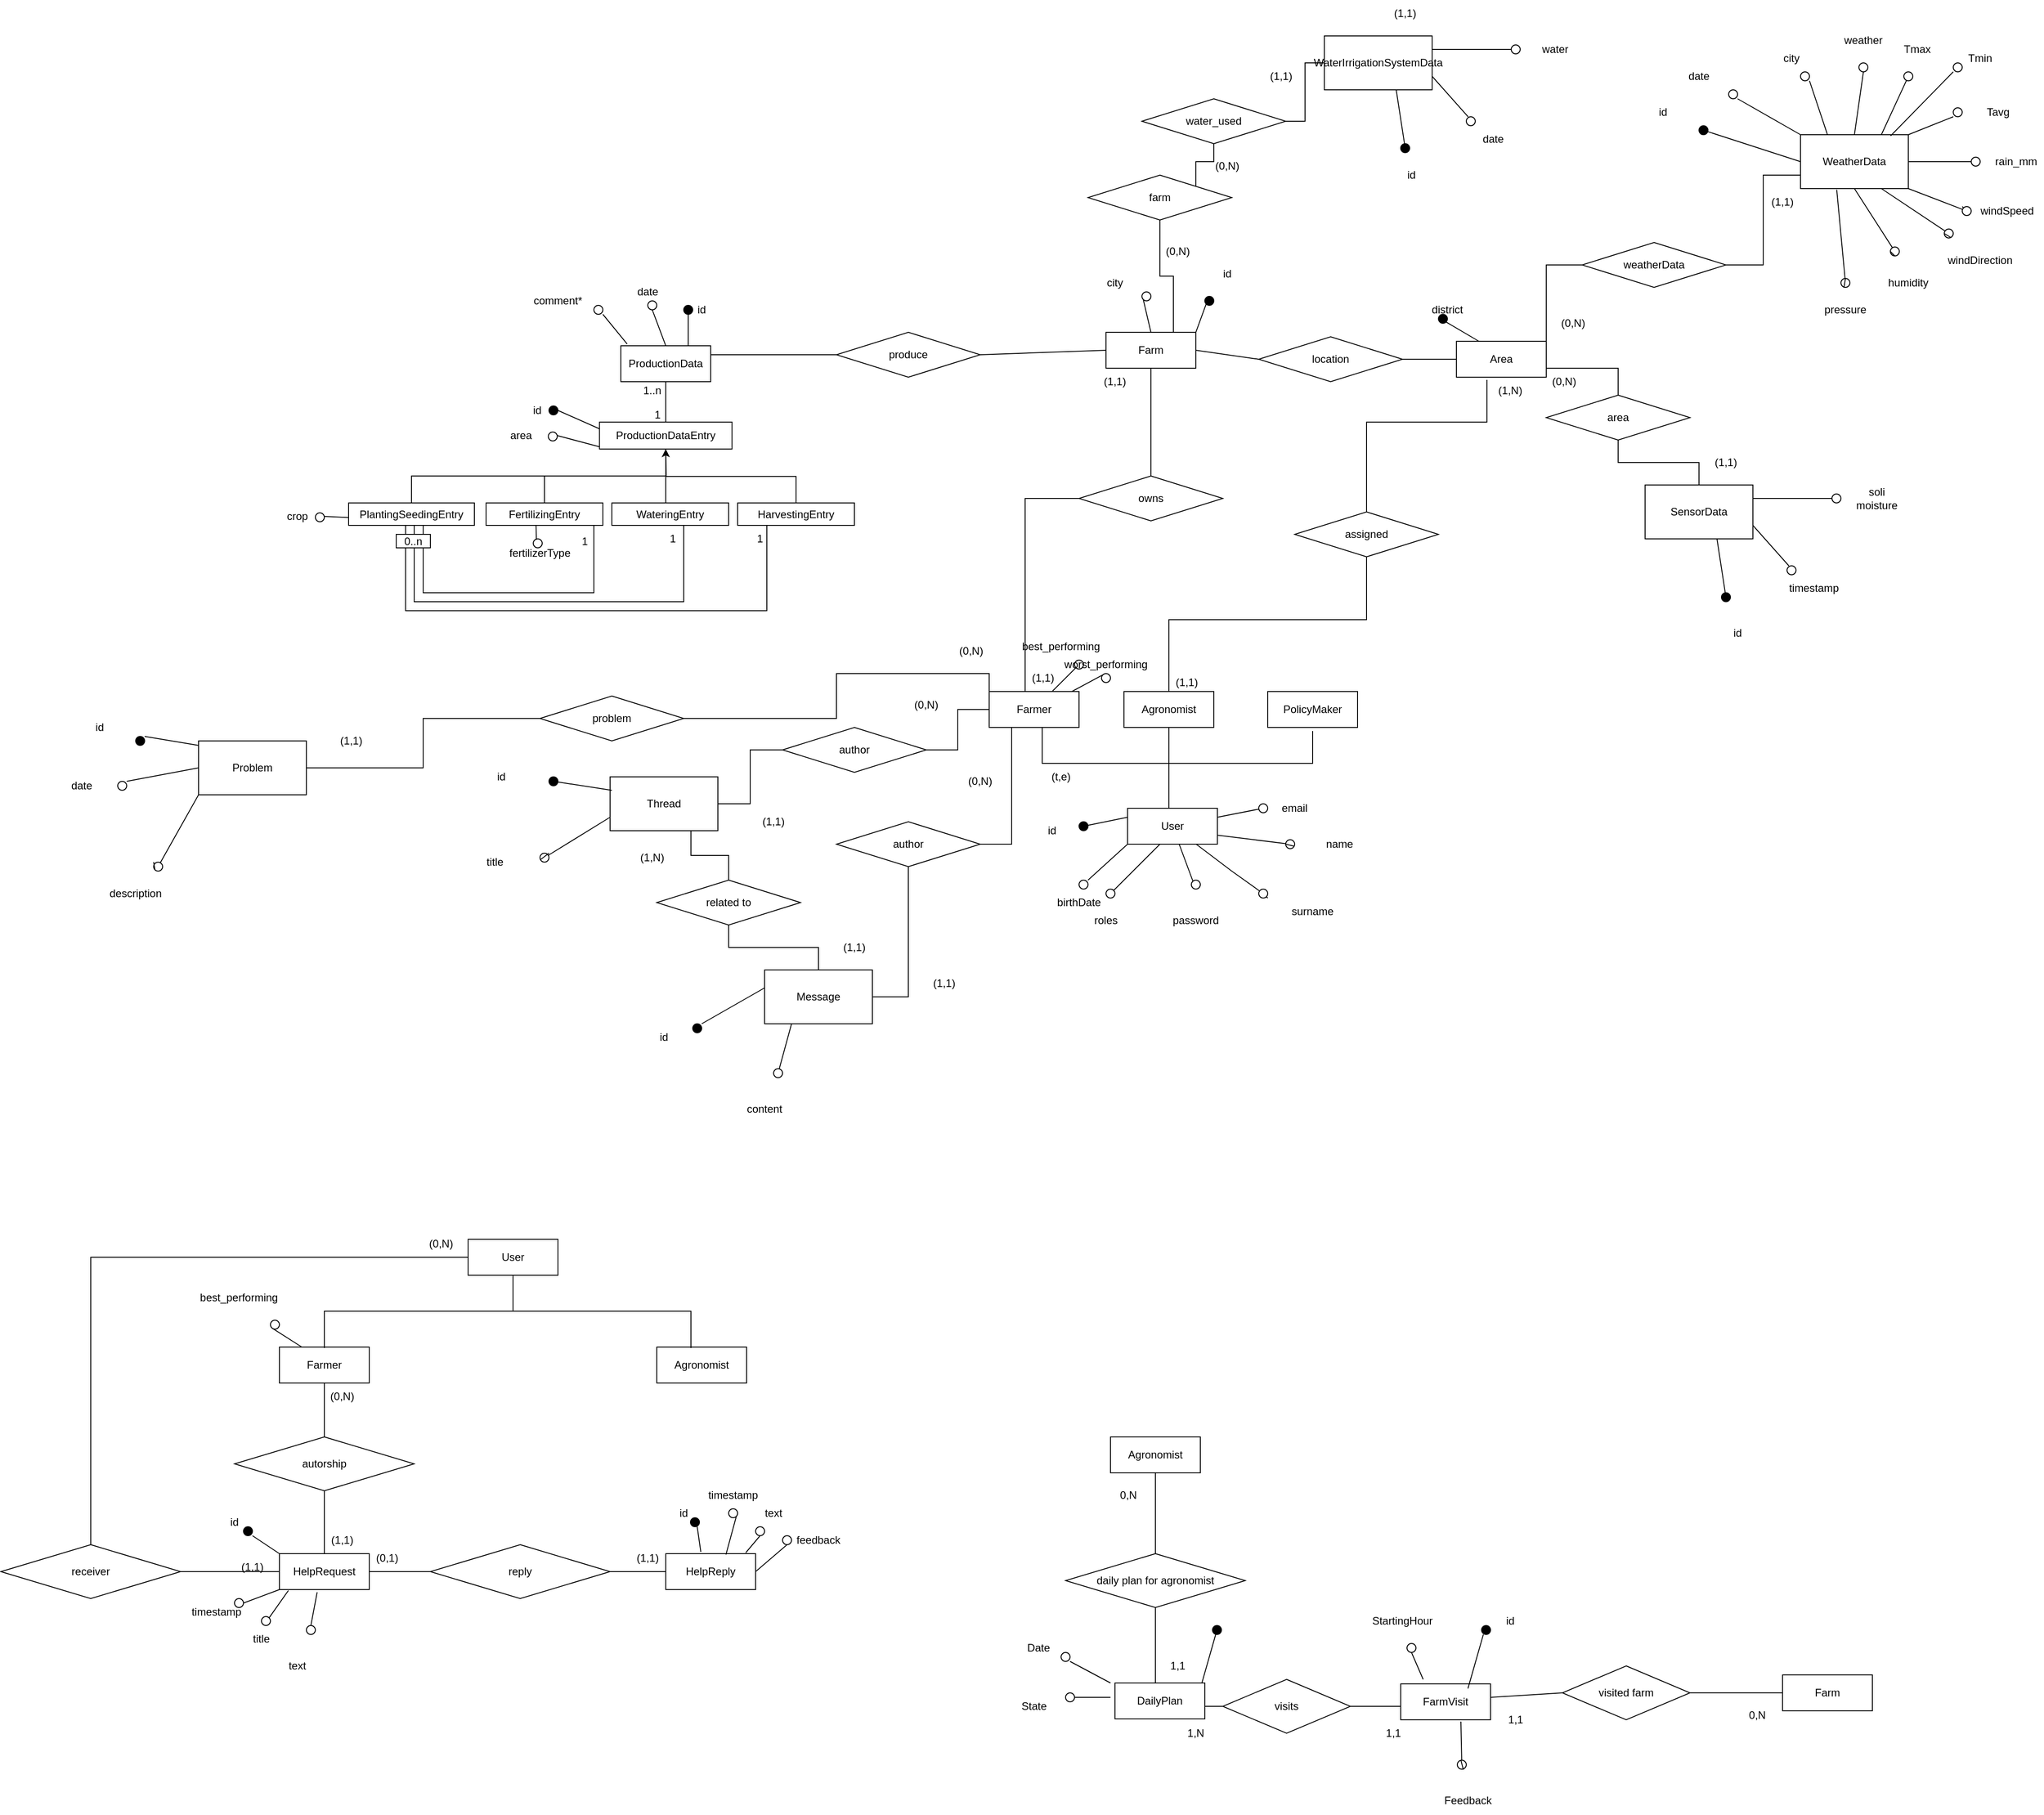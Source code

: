 <mxfile version="16.5.2" type="device"><diagram id="f976_rVYaY_jFg-tTpwb" name="Page-1"><mxGraphModel dx="2774" dy="1814" grid="1" gridSize="10" guides="1" tooltips="1" connect="1" arrows="1" fold="1" page="1" pageScale="1" pageWidth="827" pageHeight="1169" math="0" shadow="0"><root><mxCell id="0"/><mxCell id="1" parent="0"/><mxCell id="7Y0eSWRxaUl9-dd3Kdkh-1" value="Farm" style="whiteSpace=wrap;html=1;align=center;" parent="1" vertex="1"><mxGeometry x="290" y="210" width="100" height="40" as="geometry"/></mxCell><mxCell id="7Y0eSWRxaUl9-dd3Kdkh-2" value="" style="endArrow=none;html=1;rounded=0;exitX=1;exitY=0;exitDx=0;exitDy=0;entryX=0;entryY=1;entryDx=0;entryDy=0;" parent="1" source="7Y0eSWRxaUl9-dd3Kdkh-1" target="7Y0eSWRxaUl9-dd3Kdkh-3" edge="1"><mxGeometry width="50" height="50" relative="1" as="geometry"><mxPoint x="380" y="280" as="sourcePoint"/><mxPoint x="400" y="180" as="targetPoint"/></mxGeometry></mxCell><mxCell id="7Y0eSWRxaUl9-dd3Kdkh-3" value="" style="ellipse;whiteSpace=wrap;html=1;aspect=fixed;fillColor=#000000;" parent="1" vertex="1"><mxGeometry x="400" y="170" width="10" height="10" as="geometry"/></mxCell><mxCell id="7Y0eSWRxaUl9-dd3Kdkh-4" value="id" style="text;html=1;strokeColor=none;fillColor=none;align=center;verticalAlign=middle;whiteSpace=wrap;rounded=0;" parent="1" vertex="1"><mxGeometry x="395" y="130" width="60" height="30" as="geometry"/></mxCell><mxCell id="7Y0eSWRxaUl9-dd3Kdkh-5" value="User" style="whiteSpace=wrap;html=1;align=center;fillColor=#FFFFFF;" parent="1" vertex="1"><mxGeometry x="314" y="740" width="100" height="40" as="geometry"/></mxCell><mxCell id="7Y0eSWRxaUl9-dd3Kdkh-6" value="owns" style="rhombus;whiteSpace=wrap;html=1;fillColor=#FFFFFF;" parent="1" vertex="1"><mxGeometry x="260" y="370" width="160" height="50" as="geometry"/></mxCell><mxCell id="7Y0eSWRxaUl9-dd3Kdkh-8" value="PolicyMaker" style="whiteSpace=wrap;html=1;align=center;fillColor=#FFFFFF;" parent="1" vertex="1"><mxGeometry x="470" y="610" width="100" height="40" as="geometry"/></mxCell><mxCell id="7Y0eSWRxaUl9-dd3Kdkh-9" value="Agronomist" style="whiteSpace=wrap;html=1;align=center;fillColor=#FFFFFF;" parent="1" vertex="1"><mxGeometry x="310" y="610" width="100" height="40" as="geometry"/></mxCell><mxCell id="7Y0eSWRxaUl9-dd3Kdkh-10" value="Farmer" style="whiteSpace=wrap;html=1;align=center;fillColor=#FFFFFF;" parent="1" vertex="1"><mxGeometry x="160" y="610" width="100" height="40" as="geometry"/></mxCell><mxCell id="7Y0eSWRxaUl9-dd3Kdkh-11" value="" style="endArrow=none;html=1;rounded=0;" parent="1" edge="1"><mxGeometry width="50" height="50" relative="1" as="geometry"><mxPoint x="219" y="650" as="sourcePoint"/><mxPoint x="520" y="654" as="targetPoint"/><Array as="points"><mxPoint x="219" y="690"/><mxPoint x="520" y="690"/></Array></mxGeometry></mxCell><mxCell id="7Y0eSWRxaUl9-dd3Kdkh-12" value="" style="endArrow=none;html=1;rounded=0;entryX=0.5;entryY=1;entryDx=0;entryDy=0;" parent="1" target="7Y0eSWRxaUl9-dd3Kdkh-9" edge="1"><mxGeometry width="50" height="50" relative="1" as="geometry"><mxPoint x="360" y="740" as="sourcePoint"/><mxPoint x="350" y="590" as="targetPoint"/></mxGeometry></mxCell><mxCell id="7Y0eSWRxaUl9-dd3Kdkh-13" value="" style="endArrow=none;html=1;rounded=0;entryX=0.5;entryY=1;entryDx=0;entryDy=0;" parent="1" source="7Y0eSWRxaUl9-dd3Kdkh-6" target="7Y0eSWRxaUl9-dd3Kdkh-1" edge="1"><mxGeometry width="50" height="50" relative="1" as="geometry"><mxPoint x="300" y="430" as="sourcePoint"/><mxPoint x="350" y="380" as="targetPoint"/></mxGeometry></mxCell><mxCell id="7Y0eSWRxaUl9-dd3Kdkh-14" value="" style="endArrow=none;html=1;rounded=0;entryX=0;entryY=0.5;entryDx=0;entryDy=0;" parent="1" target="7Y0eSWRxaUl9-dd3Kdkh-6" edge="1"><mxGeometry width="50" height="50" relative="1" as="geometry"><mxPoint x="200" y="610" as="sourcePoint"/><mxPoint x="280" y="380" as="targetPoint"/><Array as="points"><mxPoint x="200" y="395"/></Array></mxGeometry></mxCell><mxCell id="7Y0eSWRxaUl9-dd3Kdkh-15" value="" style="endArrow=none;html=1;rounded=0;exitX=0;exitY=0.25;exitDx=0;exitDy=0;startArrow=none;" parent="1" source="7Y0eSWRxaUl9-dd3Kdkh-16" edge="1"><mxGeometry width="50" height="50" relative="1" as="geometry"><mxPoint x="310" y="750" as="sourcePoint"/><mxPoint x="260" y="760" as="targetPoint"/></mxGeometry></mxCell><mxCell id="7Y0eSWRxaUl9-dd3Kdkh-16" value="" style="ellipse;whiteSpace=wrap;html=1;aspect=fixed;fillColor=#000000;" parent="1" vertex="1"><mxGeometry x="260" y="755" width="10" height="10" as="geometry"/></mxCell><mxCell id="7Y0eSWRxaUl9-dd3Kdkh-17" value="" style="endArrow=none;html=1;rounded=0;exitX=0;exitY=0.25;exitDx=0;exitDy=0;" parent="1" source="7Y0eSWRxaUl9-dd3Kdkh-5" target="7Y0eSWRxaUl9-dd3Kdkh-16" edge="1"><mxGeometry width="50" height="50" relative="1" as="geometry"><mxPoint x="314" y="750" as="sourcePoint"/><mxPoint x="260" y="760" as="targetPoint"/></mxGeometry></mxCell><mxCell id="7Y0eSWRxaUl9-dd3Kdkh-18" value="Area" style="whiteSpace=wrap;html=1;align=center;" parent="1" vertex="1"><mxGeometry x="680" y="220" width="100" height="40" as="geometry"/></mxCell><mxCell id="7Y0eSWRxaUl9-dd3Kdkh-19" value="" style="ellipse;whiteSpace=wrap;html=1;aspect=fixed;fillColor=#000000;" parent="1" vertex="1"><mxGeometry x="660" y="190" width="10" height="10" as="geometry"/></mxCell><mxCell id="7Y0eSWRxaUl9-dd3Kdkh-22" value="district" style="text;html=1;strokeColor=none;fillColor=none;align=center;verticalAlign=middle;whiteSpace=wrap;rounded=0;" parent="1" vertex="1"><mxGeometry x="640" y="170" width="60" height="30" as="geometry"/></mxCell><mxCell id="7Y0eSWRxaUl9-dd3Kdkh-23" value="location" style="rhombus;whiteSpace=wrap;html=1;fillColor=#FFFFFF;" parent="1" vertex="1"><mxGeometry x="460" y="215" width="160" height="50" as="geometry"/></mxCell><mxCell id="7Y0eSWRxaUl9-dd3Kdkh-28" value="" style="endArrow=none;html=1;rounded=0;exitX=0.25;exitY=0;exitDx=0;exitDy=0;entryX=1;entryY=1;entryDx=0;entryDy=0;" parent="1" source="7Y0eSWRxaUl9-dd3Kdkh-18" target="7Y0eSWRxaUl9-dd3Kdkh-19" edge="1"><mxGeometry width="50" height="50" relative="1" as="geometry"><mxPoint x="390" y="450" as="sourcePoint"/><mxPoint x="680" y="210" as="targetPoint"/></mxGeometry></mxCell><mxCell id="7Y0eSWRxaUl9-dd3Kdkh-29" value="" style="endArrow=none;html=1;rounded=0;entryX=0;entryY=0.5;entryDx=0;entryDy=0;exitX=1;exitY=0.5;exitDx=0;exitDy=0;" parent="1" source="7Y0eSWRxaUl9-dd3Kdkh-1" target="7Y0eSWRxaUl9-dd3Kdkh-23" edge="1"><mxGeometry width="50" height="50" relative="1" as="geometry"><mxPoint x="390" y="450" as="sourcePoint"/><mxPoint x="440" y="400" as="targetPoint"/></mxGeometry></mxCell><mxCell id="7Y0eSWRxaUl9-dd3Kdkh-30" value="" style="endArrow=none;html=1;rounded=0;entryX=0;entryY=0.5;entryDx=0;entryDy=0;exitX=1;exitY=0.5;exitDx=0;exitDy=0;" parent="1" source="7Y0eSWRxaUl9-dd3Kdkh-23" target="7Y0eSWRxaUl9-dd3Kdkh-18" edge="1"><mxGeometry width="50" height="50" relative="1" as="geometry"><mxPoint x="390" y="450" as="sourcePoint"/><mxPoint x="440" y="400" as="targetPoint"/></mxGeometry></mxCell><mxCell id="7Y0eSWRxaUl9-dd3Kdkh-31" value="" style="endArrow=none;html=1;rounded=0;exitX=0.5;exitY=0;exitDx=0;exitDy=0;entryX=0;entryY=1;entryDx=0;entryDy=0;" parent="1" source="7Y0eSWRxaUl9-dd3Kdkh-1" target="7Y0eSWRxaUl9-dd3Kdkh-32" edge="1"><mxGeometry width="50" height="50" relative="1" as="geometry"><mxPoint x="260" y="195" as="sourcePoint"/><mxPoint x="260" y="155" as="targetPoint"/></mxGeometry></mxCell><mxCell id="7Y0eSWRxaUl9-dd3Kdkh-32" value="" style="ellipse;whiteSpace=wrap;html=1;aspect=fixed;fillColor=#FFFFFF;" parent="1" vertex="1"><mxGeometry x="330" y="165" width="10" height="10" as="geometry"/></mxCell><mxCell id="7Y0eSWRxaUl9-dd3Kdkh-34" value="city" style="text;html=1;strokeColor=none;fillColor=none;align=center;verticalAlign=middle;whiteSpace=wrap;rounded=0;" parent="1" vertex="1"><mxGeometry x="270" y="140" width="60" height="30" as="geometry"/></mxCell><mxCell id="7Y0eSWRxaUl9-dd3Kdkh-35" value="assigned" style="rhombus;whiteSpace=wrap;html=1;fillColor=#FFFFFF;" parent="1" vertex="1"><mxGeometry x="500" y="410" width="160" height="50" as="geometry"/></mxCell><mxCell id="7Y0eSWRxaUl9-dd3Kdkh-36" value="" style="endArrow=none;html=1;rounded=0;entryX=0.5;entryY=1;entryDx=0;entryDy=0;" parent="1" source="7Y0eSWRxaUl9-dd3Kdkh-9" target="7Y0eSWRxaUl9-dd3Kdkh-35" edge="1"><mxGeometry width="50" height="50" relative="1" as="geometry"><mxPoint x="390" y="450" as="sourcePoint"/><mxPoint x="440" y="400" as="targetPoint"/><Array as="points"><mxPoint x="360" y="530"/><mxPoint x="580" y="530"/></Array></mxGeometry></mxCell><mxCell id="7Y0eSWRxaUl9-dd3Kdkh-37" value="" style="endArrow=none;html=1;rounded=0;entryX=0.5;entryY=0;entryDx=0;entryDy=0;exitX=0.34;exitY=1.075;exitDx=0;exitDy=0;exitPerimeter=0;" parent="1" source="7Y0eSWRxaUl9-dd3Kdkh-18" target="7Y0eSWRxaUl9-dd3Kdkh-35" edge="1"><mxGeometry width="50" height="50" relative="1" as="geometry"><mxPoint x="390" y="450" as="sourcePoint"/><mxPoint x="440" y="400" as="targetPoint"/><Array as="points"><mxPoint x="714" y="310"/><mxPoint x="580" y="310"/></Array></mxGeometry></mxCell><mxCell id="7Y0eSWRxaUl9-dd3Kdkh-38" value="id" style="text;html=1;strokeColor=none;fillColor=none;align=center;verticalAlign=middle;whiteSpace=wrap;rounded=0;" parent="1" vertex="1"><mxGeometry x="200" y="750" width="60" height="30" as="geometry"/></mxCell><mxCell id="7Y0eSWRxaUl9-dd3Kdkh-39" value="(1,1)" style="text;html=1;strokeColor=none;fillColor=none;align=center;verticalAlign=middle;whiteSpace=wrap;rounded=0;" parent="1" vertex="1"><mxGeometry x="270" y="250" width="60" height="30" as="geometry"/></mxCell><mxCell id="7Y0eSWRxaUl9-dd3Kdkh-40" value="(1,1)" style="text;html=1;strokeColor=none;fillColor=none;align=center;verticalAlign=middle;whiteSpace=wrap;rounded=0;" parent="1" vertex="1"><mxGeometry x="190" y="580" width="60" height="30" as="geometry"/></mxCell><mxCell id="7Y0eSWRxaUl9-dd3Kdkh-41" value="(1,1)" style="text;html=1;strokeColor=none;fillColor=none;align=center;verticalAlign=middle;whiteSpace=wrap;rounded=0;" parent="1" vertex="1"><mxGeometry x="350" y="585" width="60" height="30" as="geometry"/></mxCell><mxCell id="7Y0eSWRxaUl9-dd3Kdkh-42" value="(1,N)" style="text;html=1;strokeColor=none;fillColor=none;align=center;verticalAlign=middle;whiteSpace=wrap;rounded=0;" parent="1" vertex="1"><mxGeometry x="710" y="260" width="60" height="30" as="geometry"/></mxCell><mxCell id="7Y0eSWRxaUl9-dd3Kdkh-43" value="(t,e)" style="text;html=1;strokeColor=none;fillColor=none;align=center;verticalAlign=middle;whiteSpace=wrap;rounded=0;" parent="1" vertex="1"><mxGeometry x="210" y="690" width="60" height="30" as="geometry"/></mxCell><mxCell id="P36C2MuPZ5jPpobWfUpi-3" style="edgeStyle=orthogonalEdgeStyle;rounded=0;orthogonalLoop=1;jettySize=auto;html=1;exitX=0.5;exitY=1;exitDx=0;exitDy=0;entryX=0.5;entryY=0;entryDx=0;entryDy=0;endArrow=none;endFill=0;" parent="1" source="7Y0eSWRxaUl9-dd3Kdkh-44" target="P36C2MuPZ5jPpobWfUpi-1" edge="1"><mxGeometry relative="1" as="geometry"/></mxCell><mxCell id="7Y0eSWRxaUl9-dd3Kdkh-44" value="ProductionData" style="whiteSpace=wrap;html=1;align=center;fillColor=#FFFFFF;" parent="1" vertex="1"><mxGeometry x="-250" y="225" width="100" height="40" as="geometry"/></mxCell><mxCell id="7Y0eSWRxaUl9-dd3Kdkh-45" value="produce" style="rhombus;whiteSpace=wrap;html=1;fillColor=#FFFFFF;" parent="1" vertex="1"><mxGeometry x="-10" y="210" width="160" height="50" as="geometry"/></mxCell><mxCell id="7Y0eSWRxaUl9-dd3Kdkh-46" value="" style="endArrow=none;html=1;rounded=0;entryX=0;entryY=0.5;entryDx=0;entryDy=0;exitX=1;exitY=0.5;exitDx=0;exitDy=0;" parent="1" source="7Y0eSWRxaUl9-dd3Kdkh-45" target="7Y0eSWRxaUl9-dd3Kdkh-1" edge="1"><mxGeometry width="50" height="50" relative="1" as="geometry"><mxPoint x="110" y="530" as="sourcePoint"/><mxPoint x="160" y="480" as="targetPoint"/></mxGeometry></mxCell><mxCell id="7Y0eSWRxaUl9-dd3Kdkh-47" value="" style="endArrow=none;html=1;rounded=0;entryX=0;entryY=0.5;entryDx=0;entryDy=0;exitX=1;exitY=0.25;exitDx=0;exitDy=0;" parent="1" source="7Y0eSWRxaUl9-dd3Kdkh-44" target="7Y0eSWRxaUl9-dd3Kdkh-45" edge="1"><mxGeometry width="50" height="50" relative="1" as="geometry"><mxPoint x="110" y="530" as="sourcePoint"/><mxPoint x="160" y="480" as="targetPoint"/></mxGeometry></mxCell><mxCell id="7Y0eSWRxaUl9-dd3Kdkh-66" value="" style="ellipse;whiteSpace=wrap;html=1;aspect=fixed;fillColor=#000000;" parent="1" vertex="1"><mxGeometry x="-180" y="180" width="10" height="10" as="geometry"/></mxCell><mxCell id="7Y0eSWRxaUl9-dd3Kdkh-67" value="" style="endArrow=none;html=1;rounded=0;exitX=0.75;exitY=0;exitDx=0;exitDy=0;" parent="1" source="7Y0eSWRxaUl9-dd3Kdkh-44" target="7Y0eSWRxaUl9-dd3Kdkh-66" edge="1"><mxGeometry width="50" height="50" relative="1" as="geometry"><mxPoint x="-175" y="225" as="sourcePoint"/><mxPoint x="-170" y="190" as="targetPoint"/></mxGeometry></mxCell><mxCell id="7Y0eSWRxaUl9-dd3Kdkh-68" value="id" style="text;html=1;strokeColor=none;fillColor=none;align=center;verticalAlign=middle;whiteSpace=wrap;rounded=0;" parent="1" vertex="1"><mxGeometry x="-190" y="170" width="60" height="30" as="geometry"/></mxCell><mxCell id="7Y0eSWRxaUl9-dd3Kdkh-70" value="" style="ellipse;whiteSpace=wrap;html=1;aspect=fixed;fillColor=#FFFFFF;" parent="1" vertex="1"><mxGeometry x="-220" y="175" width="10" height="10" as="geometry"/></mxCell><mxCell id="7Y0eSWRxaUl9-dd3Kdkh-71" value="" style="endArrow=none;html=1;rounded=0;exitX=0.5;exitY=1;exitDx=0;exitDy=0;entryX=0.5;entryY=0;entryDx=0;entryDy=0;" parent="1" source="7Y0eSWRxaUl9-dd3Kdkh-70" target="7Y0eSWRxaUl9-dd3Kdkh-44" edge="1"><mxGeometry width="50" height="50" relative="1" as="geometry"><mxPoint x="100" y="450" as="sourcePoint"/><mxPoint x="150" y="400" as="targetPoint"/></mxGeometry></mxCell><mxCell id="7Y0eSWRxaUl9-dd3Kdkh-72" value="date" style="text;html=1;strokeColor=none;fillColor=none;align=center;verticalAlign=middle;whiteSpace=wrap;rounded=0;" parent="1" vertex="1"><mxGeometry x="-250" y="150" width="60" height="30" as="geometry"/></mxCell><mxCell id="7Y0eSWRxaUl9-dd3Kdkh-73" value="" style="endArrow=none;html=1;rounded=0;entryX=0.07;entryY=-0.05;entryDx=0;entryDy=0;entryPerimeter=0;" parent="1" target="7Y0eSWRxaUl9-dd3Kdkh-44" edge="1"><mxGeometry width="50" height="50" relative="1" as="geometry"><mxPoint x="-270" y="190" as="sourcePoint"/><mxPoint x="-190" y="235" as="targetPoint"/></mxGeometry></mxCell><mxCell id="7Y0eSWRxaUl9-dd3Kdkh-74" value="" style="ellipse;whiteSpace=wrap;html=1;aspect=fixed;fillColor=#FFFFFF;" parent="1" vertex="1"><mxGeometry x="-280" y="180" width="10" height="10" as="geometry"/></mxCell><mxCell id="7Y0eSWRxaUl9-dd3Kdkh-75" value="comment*" style="text;html=1;strokeColor=none;fillColor=none;align=center;verticalAlign=middle;whiteSpace=wrap;rounded=0;" parent="1" vertex="1"><mxGeometry x="-350" y="160" width="60" height="30" as="geometry"/></mxCell><mxCell id="P36C2MuPZ5jPpobWfUpi-20" style="edgeStyle=orthogonalEdgeStyle;rounded=0;orthogonalLoop=1;jettySize=auto;html=1;exitX=0.5;exitY=0;exitDx=0;exitDy=0;entryX=0.5;entryY=1;entryDx=0;entryDy=0;endArrow=classic;endFill=1;" parent="1" source="7Y0eSWRxaUl9-dd3Kdkh-95" target="P36C2MuPZ5jPpobWfUpi-1" edge="1"><mxGeometry relative="1" as="geometry"/></mxCell><mxCell id="7Y0eSWRxaUl9-dd3Kdkh-95" value="PlantingSeedingEntry" style="whiteSpace=wrap;html=1;align=center;fillColor=#FFFFFF;" parent="1" vertex="1"><mxGeometry x="-553" y="400" width="140" height="25" as="geometry"/></mxCell><mxCell id="7uc0IApELCrM3OSawNp6-1" value="" style="endArrow=none;html=1;rounded=0;exitX=1;exitY=0.25;exitDx=0;exitDy=0;startArrow=none;" parent="1" source="7uc0IApELCrM3OSawNp6-21" edge="1"><mxGeometry width="50" height="50" relative="1" as="geometry"><mxPoint x="410" y="790" as="sourcePoint"/><mxPoint x="460" y="740" as="targetPoint"/></mxGeometry></mxCell><mxCell id="7uc0IApELCrM3OSawNp6-2" value="email" style="text;html=1;strokeColor=none;fillColor=none;align=center;verticalAlign=middle;whiteSpace=wrap;rounded=0;" parent="1" vertex="1"><mxGeometry x="470" y="725" width="60" height="30" as="geometry"/></mxCell><mxCell id="7uc0IApELCrM3OSawNp6-3" value="" style="endArrow=none;html=1;rounded=0;startArrow=none;" parent="1" source="7uc0IApELCrM3OSawNp6-16" edge="1"><mxGeometry width="50" height="50" relative="1" as="geometry"><mxPoint x="300" y="830" as="sourcePoint"/><mxPoint x="350" y="780" as="targetPoint"/></mxGeometry></mxCell><mxCell id="7uc0IApELCrM3OSawNp6-4" value="roles" style="text;html=1;strokeColor=none;fillColor=none;align=center;verticalAlign=middle;whiteSpace=wrap;rounded=0;" parent="1" vertex="1"><mxGeometry x="260" y="850" width="60" height="30" as="geometry"/></mxCell><mxCell id="7uc0IApELCrM3OSawNp6-5" value="" style="endArrow=none;html=1;rounded=0;" parent="1" target="7Y0eSWRxaUl9-dd3Kdkh-5" edge="1"><mxGeometry width="50" height="50" relative="1" as="geometry"><mxPoint x="390" y="830" as="sourcePoint"/><mxPoint x="380" y="790" as="targetPoint"/></mxGeometry></mxCell><mxCell id="7uc0IApELCrM3OSawNp6-6" value="password" style="text;html=1;strokeColor=none;fillColor=none;align=center;verticalAlign=middle;whiteSpace=wrap;rounded=0;" parent="1" vertex="1"><mxGeometry x="360" y="850" width="60" height="30" as="geometry"/></mxCell><mxCell id="7uc0IApELCrM3OSawNp6-7" value="" style="endArrow=none;html=1;rounded=0;entryX=1;entryY=0.75;entryDx=0;entryDy=0;startArrow=none;" parent="1" source="7uc0IApELCrM3OSawNp6-23" target="7Y0eSWRxaUl9-dd3Kdkh-5" edge="1"><mxGeometry width="50" height="50" relative="1" as="geometry"><mxPoint x="490" y="780" as="sourcePoint"/><mxPoint x="460" y="780" as="targetPoint"/></mxGeometry></mxCell><mxCell id="7uc0IApELCrM3OSawNp6-8" value="name" style="text;html=1;strokeColor=none;fillColor=none;align=center;verticalAlign=middle;whiteSpace=wrap;rounded=0;" parent="1" vertex="1"><mxGeometry x="520" y="765" width="60" height="30" as="geometry"/></mxCell><mxCell id="7uc0IApELCrM3OSawNp6-9" value="" style="endArrow=none;html=1;rounded=0;startArrow=none;" parent="1" source="7uc0IApELCrM3OSawNp6-25" target="7Y0eSWRxaUl9-dd3Kdkh-5" edge="1"><mxGeometry width="50" height="50" relative="1" as="geometry"><mxPoint x="470" y="840" as="sourcePoint"/><mxPoint x="490" y="800" as="targetPoint"/><Array as="points"><mxPoint x="430" y="810"/></Array></mxGeometry></mxCell><mxCell id="7uc0IApELCrM3OSawNp6-10" value="surname" style="text;html=1;strokeColor=none;fillColor=none;align=center;verticalAlign=middle;whiteSpace=wrap;rounded=0;" parent="1" vertex="1"><mxGeometry x="490" y="840" width="60" height="30" as="geometry"/></mxCell><mxCell id="7uc0IApELCrM3OSawNp6-11" value="" style="endArrow=none;html=1;rounded=0;entryX=0;entryY=1;entryDx=0;entryDy=0;" parent="1" target="7Y0eSWRxaUl9-dd3Kdkh-5" edge="1"><mxGeometry width="50" height="50" relative="1" as="geometry"><mxPoint x="270" y="820" as="sourcePoint"/><mxPoint x="350" y="770" as="targetPoint"/></mxGeometry></mxCell><mxCell id="7uc0IApELCrM3OSawNp6-12" value="birthDate" style="text;html=1;strokeColor=none;fillColor=none;align=center;verticalAlign=middle;whiteSpace=wrap;rounded=0;" parent="1" vertex="1"><mxGeometry x="230" y="830" width="60" height="30" as="geometry"/></mxCell><mxCell id="7uc0IApELCrM3OSawNp6-15" value="" style="ellipse;whiteSpace=wrap;html=1;aspect=fixed;fillColor=#FFFFFF;" parent="1" vertex="1"><mxGeometry x="260" y="820" width="10" height="10" as="geometry"/></mxCell><mxCell id="7uc0IApELCrM3OSawNp6-16" value="" style="ellipse;whiteSpace=wrap;html=1;aspect=fixed;fillColor=#FFFFFF;" parent="1" vertex="1"><mxGeometry x="290" y="830" width="10" height="10" as="geometry"/></mxCell><mxCell id="7uc0IApELCrM3OSawNp6-17" value="" style="endArrow=none;html=1;rounded=0;" parent="1" target="7uc0IApELCrM3OSawNp6-16" edge="1"><mxGeometry width="50" height="50" relative="1" as="geometry"><mxPoint x="300" y="830" as="sourcePoint"/><mxPoint x="350" y="780" as="targetPoint"/></mxGeometry></mxCell><mxCell id="7uc0IApELCrM3OSawNp6-18" value="" style="ellipse;whiteSpace=wrap;html=1;aspect=fixed;fillColor=#FFFFFF;" parent="1" vertex="1"><mxGeometry x="385" y="820" width="10" height="10" as="geometry"/></mxCell><mxCell id="7uc0IApELCrM3OSawNp6-21" value="" style="ellipse;whiteSpace=wrap;html=1;aspect=fixed;fillColor=#FFFFFF;" parent="1" vertex="1"><mxGeometry x="460" y="735" width="10" height="10" as="geometry"/></mxCell><mxCell id="7uc0IApELCrM3OSawNp6-22" value="" style="endArrow=none;html=1;rounded=0;exitX=1;exitY=0.25;exitDx=0;exitDy=0;" parent="1" source="7Y0eSWRxaUl9-dd3Kdkh-5" target="7uc0IApELCrM3OSawNp6-21" edge="1"><mxGeometry width="50" height="50" relative="1" as="geometry"><mxPoint x="414" y="750" as="sourcePoint"/><mxPoint x="460" y="740" as="targetPoint"/></mxGeometry></mxCell><mxCell id="7uc0IApELCrM3OSawNp6-23" value="" style="ellipse;whiteSpace=wrap;html=1;aspect=fixed;fillColor=#FFFFFF;" parent="1" vertex="1"><mxGeometry x="490" y="775" width="10" height="10" as="geometry"/></mxCell><mxCell id="7uc0IApELCrM3OSawNp6-24" value="" style="endArrow=none;html=1;rounded=0;entryX=1;entryY=0.75;entryDx=0;entryDy=0;" parent="1" target="7uc0IApELCrM3OSawNp6-23" edge="1"><mxGeometry width="50" height="50" relative="1" as="geometry"><mxPoint x="490" y="780" as="sourcePoint"/><mxPoint x="414" y="770" as="targetPoint"/></mxGeometry></mxCell><mxCell id="7uc0IApELCrM3OSawNp6-25" value="" style="ellipse;whiteSpace=wrap;html=1;aspect=fixed;fillColor=#FFFFFF;" parent="1" vertex="1"><mxGeometry x="460" y="830" width="10" height="10" as="geometry"/></mxCell><mxCell id="7uc0IApELCrM3OSawNp6-26" value="" style="endArrow=none;html=1;rounded=0;" parent="1" target="7uc0IApELCrM3OSawNp6-25" edge="1"><mxGeometry width="50" height="50" relative="1" as="geometry"><mxPoint x="470" y="840" as="sourcePoint"/><mxPoint x="390.4" y="780" as="targetPoint"/><Array as="points"/></mxGeometry></mxCell><mxCell id="7uc0IApELCrM3OSawNp6-29" value="WeatherData" style="rounded=0;whiteSpace=wrap;html=1;" parent="1" vertex="1"><mxGeometry x="1063" y="-10" width="120" height="60" as="geometry"/></mxCell><mxCell id="7uc0IApELCrM3OSawNp6-31" value="" style="endArrow=none;html=1;rounded=0;entryX=0;entryY=0;entryDx=0;entryDy=0;" parent="1" target="7uc0IApELCrM3OSawNp6-29" edge="1"><mxGeometry width="50" height="50" relative="1" as="geometry"><mxPoint x="993" y="-50" as="sourcePoint"/><mxPoint x="1073" y="-40" as="targetPoint"/></mxGeometry></mxCell><mxCell id="7uc0IApELCrM3OSawNp6-32" value="" style="endArrow=none;html=1;rounded=0;exitX=0.25;exitY=0;exitDx=0;exitDy=0;" parent="1" source="7uc0IApELCrM3OSawNp6-29" edge="1"><mxGeometry width="50" height="50" relative="1" as="geometry"><mxPoint x="1083" y="-20" as="sourcePoint"/><mxPoint x="1073" y="-70" as="targetPoint"/></mxGeometry></mxCell><mxCell id="7uc0IApELCrM3OSawNp6-33" value="" style="endArrow=none;html=1;rounded=0;exitX=0.5;exitY=0;exitDx=0;exitDy=0;" parent="1" source="7uc0IApELCrM3OSawNp6-29" edge="1"><mxGeometry width="50" height="50" relative="1" as="geometry"><mxPoint x="1113" y="-20" as="sourcePoint"/><mxPoint x="1133" y="-80" as="targetPoint"/></mxGeometry></mxCell><mxCell id="7uc0IApELCrM3OSawNp6-34" value="" style="endArrow=none;html=1;rounded=0;startArrow=none;" parent="1" source="7uc0IApELCrM3OSawNp6-59" edge="1"><mxGeometry width="50" height="50" relative="1" as="geometry"><mxPoint x="1153" y="-10" as="sourcePoint"/><mxPoint x="1183" y="-70" as="targetPoint"/></mxGeometry></mxCell><mxCell id="7uc0IApELCrM3OSawNp6-35" value="" style="endArrow=none;html=1;rounded=0;exitX=1;exitY=0;exitDx=0;exitDy=0;" parent="1" source="7uc0IApELCrM3OSawNp6-29" edge="1"><mxGeometry width="50" height="50" relative="1" as="geometry"><mxPoint x="1183" y="20" as="sourcePoint"/><mxPoint x="1233" y="-30" as="targetPoint"/></mxGeometry></mxCell><mxCell id="7uc0IApELCrM3OSawNp6-36" value="" style="endArrow=none;html=1;rounded=0;exitX=1;exitY=0.5;exitDx=0;exitDy=0;startArrow=none;" parent="1" source="7uc0IApELCrM3OSawNp6-63" edge="1"><mxGeometry width="50" height="50" relative="1" as="geometry"><mxPoint x="1203" y="50" as="sourcePoint"/><mxPoint x="1253" y="20" as="targetPoint"/></mxGeometry></mxCell><mxCell id="7uc0IApELCrM3OSawNp6-37" value="" style="endArrow=none;html=1;rounded=0;exitX=1;exitY=1;exitDx=0;exitDy=0;startArrow=none;" parent="1" source="7uc0IApELCrM3OSawNp6-65" edge="1"><mxGeometry width="50" height="50" relative="1" as="geometry"><mxPoint x="1193" y="100" as="sourcePoint"/><mxPoint x="1243" y="70" as="targetPoint"/></mxGeometry></mxCell><mxCell id="7uc0IApELCrM3OSawNp6-38" value="" style="endArrow=none;html=1;rounded=0;entryX=0.75;entryY=1;entryDx=0;entryDy=0;startArrow=none;" parent="1" source="7uc0IApELCrM3OSawNp6-68" target="7uc0IApELCrM3OSawNp6-29" edge="1"><mxGeometry width="50" height="50" relative="1" as="geometry"><mxPoint x="1223" y="100" as="sourcePoint"/><mxPoint x="1183" y="60" as="targetPoint"/></mxGeometry></mxCell><mxCell id="7uc0IApELCrM3OSawNp6-39" value="" style="endArrow=none;html=1;rounded=0;entryX=0.5;entryY=1;entryDx=0;entryDy=0;startArrow=none;" parent="1" source="7uc0IApELCrM3OSawNp6-67" target="7uc0IApELCrM3OSawNp6-29" edge="1"><mxGeometry width="50" height="50" relative="1" as="geometry"><mxPoint x="1163" y="120" as="sourcePoint"/><mxPoint x="1153" y="70" as="targetPoint"/></mxGeometry></mxCell><mxCell id="7uc0IApELCrM3OSawNp6-40" value="" style="endArrow=none;html=1;rounded=0;entryX=0.336;entryY=1.021;entryDx=0;entryDy=0;entryPerimeter=0;startArrow=none;" parent="1" source="7uc0IApELCrM3OSawNp6-71" target="7uc0IApELCrM3OSawNp6-29" edge="1"><mxGeometry width="50" height="50" relative="1" as="geometry"><mxPoint x="1113" y="150" as="sourcePoint"/><mxPoint x="1113" y="70" as="targetPoint"/></mxGeometry></mxCell><mxCell id="7uc0IApELCrM3OSawNp6-41" value="" style="endArrow=none;html=1;rounded=0;entryX=0;entryY=0.5;entryDx=0;entryDy=0;startArrow=none;" parent="1" source="7uc0IApELCrM3OSawNp6-73" target="7uc0IApELCrM3OSawNp6-29" edge="1"><mxGeometry width="50" height="50" relative="1" as="geometry"><mxPoint x="953" y="-10" as="sourcePoint"/><mxPoint x="1023" y="-10" as="targetPoint"/></mxGeometry></mxCell><mxCell id="7uc0IApELCrM3OSawNp6-42" value="" style="endArrow=none;html=1;rounded=0;exitX=0.836;exitY=0.021;exitDx=0;exitDy=0;exitPerimeter=0;" parent="1" source="7uc0IApELCrM3OSawNp6-29" edge="1"><mxGeometry width="50" height="50" relative="1" as="geometry"><mxPoint x="1223" y="-20" as="sourcePoint"/><mxPoint x="1233" y="-80" as="targetPoint"/></mxGeometry></mxCell><mxCell id="7uc0IApELCrM3OSawNp6-43" value="id" style="text;html=1;strokeColor=none;fillColor=none;align=center;verticalAlign=middle;whiteSpace=wrap;rounded=0;" parent="1" vertex="1"><mxGeometry x="880" y="-50" width="60" height="30" as="geometry"/></mxCell><mxCell id="7uc0IApELCrM3OSawNp6-44" value="date" style="text;html=1;strokeColor=none;fillColor=none;align=center;verticalAlign=middle;whiteSpace=wrap;rounded=0;" parent="1" vertex="1"><mxGeometry x="920" y="-90" width="60" height="30" as="geometry"/></mxCell><mxCell id="7uc0IApELCrM3OSawNp6-45" value="city" style="text;html=1;strokeColor=none;fillColor=none;align=center;verticalAlign=middle;whiteSpace=wrap;rounded=0;" parent="1" vertex="1"><mxGeometry x="1023" y="-110" width="60" height="30" as="geometry"/></mxCell><mxCell id="7uc0IApELCrM3OSawNp6-46" value="weather" style="text;html=1;strokeColor=none;fillColor=none;align=center;verticalAlign=middle;whiteSpace=wrap;rounded=0;" parent="1" vertex="1"><mxGeometry x="1103" y="-130" width="60" height="30" as="geometry"/></mxCell><mxCell id="7uc0IApELCrM3OSawNp6-47" value="Tmax" style="text;html=1;strokeColor=none;fillColor=none;align=center;verticalAlign=middle;whiteSpace=wrap;rounded=0;" parent="1" vertex="1"><mxGeometry x="1163" y="-120" width="60" height="30" as="geometry"/></mxCell><mxCell id="7uc0IApELCrM3OSawNp6-48" value="Tmin" style="text;html=1;strokeColor=none;fillColor=none;align=center;verticalAlign=middle;whiteSpace=wrap;rounded=0;" parent="1" vertex="1"><mxGeometry x="1233" y="-110" width="60" height="30" as="geometry"/></mxCell><mxCell id="7uc0IApELCrM3OSawNp6-49" value="Tavg" style="text;html=1;strokeColor=none;fillColor=none;align=center;verticalAlign=middle;whiteSpace=wrap;rounded=0;" parent="1" vertex="1"><mxGeometry x="1253" y="-50" width="60" height="30" as="geometry"/></mxCell><mxCell id="7uc0IApELCrM3OSawNp6-50" value="rain_mm" style="text;html=1;strokeColor=none;fillColor=none;align=center;verticalAlign=middle;whiteSpace=wrap;rounded=0;" parent="1" vertex="1"><mxGeometry x="1273" y="5" width="60" height="30" as="geometry"/></mxCell><mxCell id="7uc0IApELCrM3OSawNp6-51" value="windSpeed" style="text;html=1;strokeColor=none;fillColor=none;align=center;verticalAlign=middle;whiteSpace=wrap;rounded=0;" parent="1" vertex="1"><mxGeometry x="1263" y="60" width="60" height="30" as="geometry"/></mxCell><mxCell id="7uc0IApELCrM3OSawNp6-52" value="windDirection" style="text;html=1;strokeColor=none;fillColor=none;align=center;verticalAlign=middle;whiteSpace=wrap;rounded=0;" parent="1" vertex="1"><mxGeometry x="1233" y="115" width="60" height="30" as="geometry"/></mxCell><mxCell id="7uc0IApELCrM3OSawNp6-53" value="humidity" style="text;html=1;strokeColor=none;fillColor=none;align=center;verticalAlign=middle;whiteSpace=wrap;rounded=0;" parent="1" vertex="1"><mxGeometry x="1153" y="140" width="60" height="30" as="geometry"/></mxCell><mxCell id="7uc0IApELCrM3OSawNp6-54" value="pressure" style="text;html=1;strokeColor=none;fillColor=none;align=center;verticalAlign=middle;whiteSpace=wrap;rounded=0;" parent="1" vertex="1"><mxGeometry x="1083" y="170" width="60" height="30" as="geometry"/></mxCell><mxCell id="7uc0IApELCrM3OSawNp6-56" value="" style="ellipse;whiteSpace=wrap;html=1;aspect=fixed;fillColor=#FFFFFF;" parent="1" vertex="1"><mxGeometry x="983" y="-60" width="10" height="10" as="geometry"/></mxCell><mxCell id="7uc0IApELCrM3OSawNp6-57" value="" style="ellipse;whiteSpace=wrap;html=1;aspect=fixed;fillColor=#FFFFFF;" parent="1" vertex="1"><mxGeometry x="1063" y="-80" width="10" height="10" as="geometry"/></mxCell><mxCell id="7uc0IApELCrM3OSawNp6-58" value="" style="ellipse;whiteSpace=wrap;html=1;aspect=fixed;fillColor=#FFFFFF;" parent="1" vertex="1"><mxGeometry x="1128" y="-90" width="10" height="10" as="geometry"/></mxCell><mxCell id="7uc0IApELCrM3OSawNp6-59" value="" style="ellipse;whiteSpace=wrap;html=1;aspect=fixed;fillColor=#FFFFFF;" parent="1" vertex="1"><mxGeometry x="1178" y="-80" width="10" height="10" as="geometry"/></mxCell><mxCell id="7uc0IApELCrM3OSawNp6-60" value="" style="endArrow=none;html=1;rounded=0;" parent="1" target="7uc0IApELCrM3OSawNp6-59" edge="1"><mxGeometry width="50" height="50" relative="1" as="geometry"><mxPoint x="1153" y="-10" as="sourcePoint"/><mxPoint x="1183" y="-70" as="targetPoint"/></mxGeometry></mxCell><mxCell id="7uc0IApELCrM3OSawNp6-61" value="" style="ellipse;whiteSpace=wrap;html=1;aspect=fixed;fillColor=#FFFFFF;" parent="1" vertex="1"><mxGeometry x="1233" y="-90" width="10" height="10" as="geometry"/></mxCell><mxCell id="7uc0IApELCrM3OSawNp6-62" value="" style="ellipse;whiteSpace=wrap;html=1;aspect=fixed;fillColor=#FFFFFF;" parent="1" vertex="1"><mxGeometry x="1233" y="-40" width="10" height="10" as="geometry"/></mxCell><mxCell id="7uc0IApELCrM3OSawNp6-63" value="" style="ellipse;whiteSpace=wrap;html=1;aspect=fixed;fillColor=#FFFFFF;" parent="1" vertex="1"><mxGeometry x="1253" y="15" width="10" height="10" as="geometry"/></mxCell><mxCell id="7uc0IApELCrM3OSawNp6-64" value="" style="endArrow=none;html=1;rounded=0;exitX=1;exitY=0.5;exitDx=0;exitDy=0;" parent="1" source="7uc0IApELCrM3OSawNp6-29" target="7uc0IApELCrM3OSawNp6-63" edge="1"><mxGeometry width="50" height="50" relative="1" as="geometry"><mxPoint x="1183" y="20" as="sourcePoint"/><mxPoint x="1253" y="20" as="targetPoint"/></mxGeometry></mxCell><mxCell id="7uc0IApELCrM3OSawNp6-65" value="" style="ellipse;whiteSpace=wrap;html=1;aspect=fixed;fillColor=#FFFFFF;" parent="1" vertex="1"><mxGeometry x="1243" y="70" width="10" height="10" as="geometry"/></mxCell><mxCell id="7uc0IApELCrM3OSawNp6-66" value="" style="endArrow=none;html=1;rounded=0;exitX=1;exitY=1;exitDx=0;exitDy=0;" parent="1" source="7uc0IApELCrM3OSawNp6-29" target="7uc0IApELCrM3OSawNp6-65" edge="1"><mxGeometry width="50" height="50" relative="1" as="geometry"><mxPoint x="1183" y="50" as="sourcePoint"/><mxPoint x="1243" y="70" as="targetPoint"/></mxGeometry></mxCell><mxCell id="7uc0IApELCrM3OSawNp6-68" value="" style="ellipse;whiteSpace=wrap;html=1;aspect=fixed;fillColor=#FFFFFF;" parent="1" vertex="1"><mxGeometry x="1223" y="95" width="10" height="10" as="geometry"/></mxCell><mxCell id="7uc0IApELCrM3OSawNp6-69" value="" style="endArrow=none;html=1;rounded=0;entryX=0.75;entryY=1;entryDx=0;entryDy=0;" parent="1" target="7uc0IApELCrM3OSawNp6-68" edge="1"><mxGeometry width="50" height="50" relative="1" as="geometry"><mxPoint x="1223" y="100" as="sourcePoint"/><mxPoint x="1153" y="50" as="targetPoint"/></mxGeometry></mxCell><mxCell id="7uc0IApELCrM3OSawNp6-67" value="" style="ellipse;whiteSpace=wrap;html=1;aspect=fixed;fillColor=#FFFFFF;" parent="1" vertex="1"><mxGeometry x="1163" y="115" width="10" height="10" as="geometry"/></mxCell><mxCell id="7uc0IApELCrM3OSawNp6-70" value="" style="endArrow=none;html=1;rounded=0;entryX=0.5;entryY=1;entryDx=0;entryDy=0;" parent="1" target="7uc0IApELCrM3OSawNp6-67" edge="1"><mxGeometry width="50" height="50" relative="1" as="geometry"><mxPoint x="1163" y="120" as="sourcePoint"/><mxPoint x="1123" y="50" as="targetPoint"/></mxGeometry></mxCell><mxCell id="7uc0IApELCrM3OSawNp6-71" value="" style="ellipse;whiteSpace=wrap;html=1;aspect=fixed;fillColor=#FFFFFF;" parent="1" vertex="1"><mxGeometry x="1108" y="150" width="10" height="10" as="geometry"/></mxCell><mxCell id="7uc0IApELCrM3OSawNp6-72" value="" style="endArrow=none;html=1;rounded=0;entryX=0.336;entryY=1.021;entryDx=0;entryDy=0;entryPerimeter=0;" parent="1" target="7uc0IApELCrM3OSawNp6-71" edge="1"><mxGeometry width="50" height="50" relative="1" as="geometry"><mxPoint x="1113" y="150" as="sourcePoint"/><mxPoint x="1103.32" y="51.26" as="targetPoint"/></mxGeometry></mxCell><mxCell id="7uc0IApELCrM3OSawNp6-73" value="" style="ellipse;whiteSpace=wrap;html=1;aspect=fixed;fillColor=#000000;" parent="1" vertex="1"><mxGeometry x="950" y="-20" width="10" height="10" as="geometry"/></mxCell><mxCell id="7uc0IApELCrM3OSawNp6-74" value="" style="endArrow=none;html=1;rounded=0;entryX=0;entryY=0.5;entryDx=0;entryDy=0;" parent="1" target="7uc0IApELCrM3OSawNp6-73" edge="1"><mxGeometry width="50" height="50" relative="1" as="geometry"><mxPoint x="953" y="-10" as="sourcePoint"/><mxPoint x="1063" y="20" as="targetPoint"/></mxGeometry></mxCell><mxCell id="7uc0IApELCrM3OSawNp6-76" style="edgeStyle=orthogonalEdgeStyle;rounded=0;orthogonalLoop=1;jettySize=auto;html=1;entryX=0;entryY=0.75;entryDx=0;entryDy=0;endArrow=none;endFill=0;" parent="1" source="7uc0IApELCrM3OSawNp6-75" target="7uc0IApELCrM3OSawNp6-29" edge="1"><mxGeometry relative="1" as="geometry"/></mxCell><mxCell id="7uc0IApELCrM3OSawNp6-77" style="edgeStyle=orthogonalEdgeStyle;rounded=0;orthogonalLoop=1;jettySize=auto;html=1;entryX=1;entryY=0;entryDx=0;entryDy=0;endArrow=none;endFill=0;" parent="1" source="7uc0IApELCrM3OSawNp6-75" target="7Y0eSWRxaUl9-dd3Kdkh-18" edge="1"><mxGeometry relative="1" as="geometry"/></mxCell><mxCell id="7uc0IApELCrM3OSawNp6-75" value="weatherData" style="rhombus;whiteSpace=wrap;html=1;fillColor=#FFFFFF;" parent="1" vertex="1"><mxGeometry x="820" y="110" width="160" height="50" as="geometry"/></mxCell><mxCell id="7uc0IApELCrM3OSawNp6-78" value="(1,1)" style="text;html=1;strokeColor=none;fillColor=none;align=center;verticalAlign=middle;whiteSpace=wrap;rounded=0;" parent="1" vertex="1"><mxGeometry x="1013" y="50" width="60" height="30" as="geometry"/></mxCell><mxCell id="7uc0IApELCrM3OSawNp6-79" value="(0,N)" style="text;html=1;strokeColor=none;fillColor=none;align=center;verticalAlign=middle;whiteSpace=wrap;rounded=0;" parent="1" vertex="1"><mxGeometry x="780" y="185" width="60" height="30" as="geometry"/></mxCell><mxCell id="7uc0IApELCrM3OSawNp6-126" value="Thread" style="rounded=0;whiteSpace=wrap;html=1;" parent="1" vertex="1"><mxGeometry x="-262" y="705" width="120" height="60" as="geometry"/></mxCell><mxCell id="7uc0IApELCrM3OSawNp6-129" value="" style="endArrow=none;html=1;rounded=0;startArrow=none;" parent="1" source="7uc0IApELCrM3OSawNp6-158" edge="1"><mxGeometry width="50" height="50" relative="1" as="geometry"><mxPoint x="-320" y="710" as="sourcePoint"/><mxPoint x="-260" y="720" as="targetPoint"/></mxGeometry></mxCell><mxCell id="7uc0IApELCrM3OSawNp6-130" value="" style="endArrow=none;html=1;rounded=0;entryX=0;entryY=0.75;entryDx=0;entryDy=0;startArrow=none;" parent="1" source="7uc0IApELCrM3OSawNp6-161" target="7uc0IApELCrM3OSawNp6-126" edge="1"><mxGeometry width="50" height="50" relative="1" as="geometry"><mxPoint x="-330" y="790" as="sourcePoint"/><mxPoint x="-270" y="760" as="targetPoint"/></mxGeometry></mxCell><mxCell id="7uc0IApELCrM3OSawNp6-132" value="id" style="text;html=1;strokeColor=none;fillColor=none;align=center;verticalAlign=middle;whiteSpace=wrap;rounded=0;" parent="1" vertex="1"><mxGeometry x="-413" y="690" width="60" height="30" as="geometry"/></mxCell><mxCell id="7uc0IApELCrM3OSawNp6-133" value="title" style="text;html=1;strokeColor=none;fillColor=none;align=center;verticalAlign=middle;whiteSpace=wrap;rounded=0;" parent="1" vertex="1"><mxGeometry x="-420" y="785" width="60" height="30" as="geometry"/></mxCell><mxCell id="7uc0IApELCrM3OSawNp6-135" style="edgeStyle=orthogonalEdgeStyle;rounded=0;orthogonalLoop=1;jettySize=auto;html=1;entryX=0;entryY=0.5;entryDx=0;entryDy=0;endArrow=none;endFill=0;" parent="1" source="7uc0IApELCrM3OSawNp6-134" target="7Y0eSWRxaUl9-dd3Kdkh-10" edge="1"><mxGeometry relative="1" as="geometry"/></mxCell><mxCell id="7uc0IApELCrM3OSawNp6-136" style="edgeStyle=orthogonalEdgeStyle;rounded=0;orthogonalLoop=1;jettySize=auto;html=1;entryX=1;entryY=0.5;entryDx=0;entryDy=0;endArrow=none;endFill=0;" parent="1" source="7uc0IApELCrM3OSawNp6-134" target="7uc0IApELCrM3OSawNp6-126" edge="1"><mxGeometry relative="1" as="geometry"/></mxCell><mxCell id="7uc0IApELCrM3OSawNp6-134" value="author" style="rhombus;whiteSpace=wrap;html=1;fillColor=#FFFFFF;" parent="1" vertex="1"><mxGeometry x="-70" y="650" width="160" height="50" as="geometry"/></mxCell><mxCell id="7uc0IApELCrM3OSawNp6-137" value="(1,1)" style="text;html=1;strokeColor=none;fillColor=none;align=center;verticalAlign=middle;whiteSpace=wrap;rounded=0;" parent="1" vertex="1"><mxGeometry x="-110" y="740" width="60" height="30" as="geometry"/></mxCell><mxCell id="7uc0IApELCrM3OSawNp6-139" value="(0,N)" style="text;html=1;strokeColor=none;fillColor=none;align=center;verticalAlign=middle;whiteSpace=wrap;rounded=0;" parent="1" vertex="1"><mxGeometry x="60" y="610" width="60" height="30" as="geometry"/></mxCell><mxCell id="7uc0IApELCrM3OSawNp6-140" value="Message" style="rounded=0;whiteSpace=wrap;html=1;" parent="1" vertex="1"><mxGeometry x="-90" y="920" width="120" height="60" as="geometry"/></mxCell><mxCell id="7uc0IApELCrM3OSawNp6-142" value="" style="endArrow=none;html=1;rounded=0;" parent="1" edge="1"><mxGeometry width="50" height="50" relative="1" as="geometry"><mxPoint x="-160" y="980" as="sourcePoint"/><mxPoint x="-90" y="940" as="targetPoint"/></mxGeometry></mxCell><mxCell id="7uc0IApELCrM3OSawNp6-143" value="" style="endArrow=none;html=1;rounded=0;entryX=0.25;entryY=1;entryDx=0;entryDy=0;startArrow=none;" parent="1" source="7uc0IApELCrM3OSawNp6-164" target="7uc0IApELCrM3OSawNp6-140" edge="1"><mxGeometry width="50" height="50" relative="1" as="geometry"><mxPoint x="-70" y="1030" as="sourcePoint"/><mxPoint x="-20" y="980" as="targetPoint"/></mxGeometry></mxCell><mxCell id="7uc0IApELCrM3OSawNp6-145" value="id" style="text;html=1;strokeColor=none;fillColor=none;align=center;verticalAlign=middle;whiteSpace=wrap;rounded=0;" parent="1" vertex="1"><mxGeometry x="-232.5" y="980" width="60" height="30" as="geometry"/></mxCell><mxCell id="7uc0IApELCrM3OSawNp6-146" value="content" style="text;html=1;strokeColor=none;fillColor=none;align=center;verticalAlign=middle;whiteSpace=wrap;rounded=0;" parent="1" vertex="1"><mxGeometry x="-120" y="1060" width="60" height="30" as="geometry"/></mxCell><mxCell id="7uc0IApELCrM3OSawNp6-148" style="edgeStyle=orthogonalEdgeStyle;rounded=0;orthogonalLoop=1;jettySize=auto;html=1;endArrow=none;endFill=0;" parent="1" source="7uc0IApELCrM3OSawNp6-147" target="7uc0IApELCrM3OSawNp6-140" edge="1"><mxGeometry relative="1" as="geometry"/></mxCell><mxCell id="7uc0IApELCrM3OSawNp6-149" style="edgeStyle=orthogonalEdgeStyle;rounded=0;orthogonalLoop=1;jettySize=auto;html=1;entryX=0.75;entryY=1;entryDx=0;entryDy=0;endArrow=none;endFill=0;" parent="1" source="7uc0IApELCrM3OSawNp6-147" target="7uc0IApELCrM3OSawNp6-126" edge="1"><mxGeometry relative="1" as="geometry"/></mxCell><mxCell id="7uc0IApELCrM3OSawNp6-147" value="related to" style="rhombus;whiteSpace=wrap;html=1;fillColor=#FFFFFF;" parent="1" vertex="1"><mxGeometry x="-210" y="820" width="160" height="50" as="geometry"/></mxCell><mxCell id="7uc0IApELCrM3OSawNp6-150" value="(1,1)" style="text;html=1;strokeColor=none;fillColor=none;align=center;verticalAlign=middle;whiteSpace=wrap;rounded=0;" parent="1" vertex="1"><mxGeometry x="-20" y="880" width="60" height="30" as="geometry"/></mxCell><mxCell id="7uc0IApELCrM3OSawNp6-151" value="(1,N)" style="text;html=1;strokeColor=none;fillColor=none;align=center;verticalAlign=middle;whiteSpace=wrap;rounded=0;" parent="1" vertex="1"><mxGeometry x="-245" y="780" width="60" height="30" as="geometry"/></mxCell><mxCell id="7uc0IApELCrM3OSawNp6-154" style="edgeStyle=orthogonalEdgeStyle;rounded=0;orthogonalLoop=1;jettySize=auto;html=1;entryX=0.25;entryY=1;entryDx=0;entryDy=0;endArrow=none;endFill=0;" parent="1" source="7uc0IApELCrM3OSawNp6-152" target="7Y0eSWRxaUl9-dd3Kdkh-10" edge="1"><mxGeometry relative="1" as="geometry"/></mxCell><mxCell id="7uc0IApELCrM3OSawNp6-155" style="edgeStyle=orthogonalEdgeStyle;rounded=0;orthogonalLoop=1;jettySize=auto;html=1;entryX=1;entryY=0.5;entryDx=0;entryDy=0;endArrow=none;endFill=0;" parent="1" source="7uc0IApELCrM3OSawNp6-152" target="7uc0IApELCrM3OSawNp6-140" edge="1"><mxGeometry relative="1" as="geometry"/></mxCell><mxCell id="7uc0IApELCrM3OSawNp6-152" value="author" style="rhombus;whiteSpace=wrap;html=1;fillColor=#FFFFFF;" parent="1" vertex="1"><mxGeometry x="-10" y="755" width="160" height="50" as="geometry"/></mxCell><mxCell id="7uc0IApELCrM3OSawNp6-156" value="(1,1)" style="text;html=1;strokeColor=none;fillColor=none;align=center;verticalAlign=middle;whiteSpace=wrap;rounded=0;" parent="1" vertex="1"><mxGeometry x="80" y="920" width="60" height="30" as="geometry"/></mxCell><mxCell id="7uc0IApELCrM3OSawNp6-157" value="(0,N)" style="text;html=1;strokeColor=none;fillColor=none;align=center;verticalAlign=middle;whiteSpace=wrap;rounded=0;" parent="1" vertex="1"><mxGeometry x="120" y="695" width="60" height="30" as="geometry"/></mxCell><mxCell id="7uc0IApELCrM3OSawNp6-158" value="" style="ellipse;whiteSpace=wrap;html=1;aspect=fixed;fillColor=#000000;" parent="1" vertex="1"><mxGeometry x="-330" y="705" width="10" height="10" as="geometry"/></mxCell><mxCell id="7uc0IApELCrM3OSawNp6-159" value="" style="endArrow=none;html=1;rounded=0;" parent="1" target="7uc0IApELCrM3OSawNp6-158" edge="1"><mxGeometry width="50" height="50" relative="1" as="geometry"><mxPoint x="-320" y="710" as="sourcePoint"/><mxPoint x="-260" y="720" as="targetPoint"/></mxGeometry></mxCell><mxCell id="7uc0IApELCrM3OSawNp6-160" value="" style="ellipse;whiteSpace=wrap;html=1;aspect=fixed;fillColor=#000000;" parent="1" vertex="1"><mxGeometry x="-170" y="980" width="10" height="10" as="geometry"/></mxCell><mxCell id="7uc0IApELCrM3OSawNp6-161" value="" style="ellipse;whiteSpace=wrap;html=1;aspect=fixed;fillColor=#FFFFFF;" parent="1" vertex="1"><mxGeometry x="-340" y="790" width="10" height="10" as="geometry"/></mxCell><mxCell id="7uc0IApELCrM3OSawNp6-162" value="" style="endArrow=none;html=1;rounded=0;entryX=0;entryY=0.75;entryDx=0;entryDy=0;" parent="1" target="7uc0IApELCrM3OSawNp6-161" edge="1"><mxGeometry width="50" height="50" relative="1" as="geometry"><mxPoint x="-330" y="790" as="sourcePoint"/><mxPoint x="-262" y="750" as="targetPoint"/></mxGeometry></mxCell><mxCell id="7uc0IApELCrM3OSawNp6-164" value="" style="ellipse;whiteSpace=wrap;html=1;aspect=fixed;fillColor=#FFFFFF;" parent="1" vertex="1"><mxGeometry x="-80" y="1030" width="10" height="10" as="geometry"/></mxCell><mxCell id="7uc0IApELCrM3OSawNp6-166" value="Problem" style="rounded=0;whiteSpace=wrap;html=1;" parent="1" vertex="1"><mxGeometry x="-720" y="665" width="120" height="60" as="geometry"/></mxCell><mxCell id="7uc0IApELCrM3OSawNp6-167" value="" style="endArrow=none;html=1;rounded=0;" parent="1" edge="1"><mxGeometry width="50" height="50" relative="1" as="geometry"><mxPoint x="-780" y="660" as="sourcePoint"/><mxPoint x="-720" y="670" as="targetPoint"/></mxGeometry></mxCell><mxCell id="7uc0IApELCrM3OSawNp6-168" value="" style="endArrow=none;html=1;rounded=0;entryX=0;entryY=0.5;entryDx=0;entryDy=0;" parent="1" target="7uc0IApELCrM3OSawNp6-166" edge="1"><mxGeometry width="50" height="50" relative="1" as="geometry"><mxPoint x="-800" y="710" as="sourcePoint"/><mxPoint x="-740" y="720" as="targetPoint"/></mxGeometry></mxCell><mxCell id="7uc0IApELCrM3OSawNp6-170" value="" style="endArrow=none;html=1;rounded=0;entryX=0;entryY=1;entryDx=0;entryDy=0;startArrow=none;" parent="1" source="7uc0IApELCrM3OSawNp6-179" target="7uc0IApELCrM3OSawNp6-166" edge="1"><mxGeometry width="50" height="50" relative="1" as="geometry"><mxPoint x="-770" y="800" as="sourcePoint"/><mxPoint x="-720" y="750" as="targetPoint"/></mxGeometry></mxCell><mxCell id="7uc0IApELCrM3OSawNp6-172" style="edgeStyle=orthogonalEdgeStyle;rounded=0;orthogonalLoop=1;jettySize=auto;html=1;entryX=1;entryY=0.5;entryDx=0;entryDy=0;endArrow=none;endFill=0;" parent="1" source="7uc0IApELCrM3OSawNp6-171" target="7uc0IApELCrM3OSawNp6-166" edge="1"><mxGeometry relative="1" as="geometry"/></mxCell><mxCell id="7uc0IApELCrM3OSawNp6-173" style="edgeStyle=orthogonalEdgeStyle;rounded=0;orthogonalLoop=1;jettySize=auto;html=1;entryX=0;entryY=0;entryDx=0;entryDy=0;endArrow=none;endFill=0;" parent="1" source="7uc0IApELCrM3OSawNp6-171" target="7Y0eSWRxaUl9-dd3Kdkh-10" edge="1"><mxGeometry relative="1" as="geometry"/></mxCell><mxCell id="7uc0IApELCrM3OSawNp6-171" value="problem" style="rhombus;whiteSpace=wrap;html=1;fillColor=#FFFFFF;" parent="1" vertex="1"><mxGeometry x="-340" y="615" width="160" height="50" as="geometry"/></mxCell><mxCell id="7uc0IApELCrM3OSawNp6-174" value="(0,N)" style="text;html=1;strokeColor=none;fillColor=none;align=center;verticalAlign=middle;whiteSpace=wrap;rounded=0;" parent="1" vertex="1"><mxGeometry x="110" y="550" width="60" height="30" as="geometry"/></mxCell><mxCell id="7uc0IApELCrM3OSawNp6-175" value="(1,1)" style="text;html=1;strokeColor=none;fillColor=none;align=center;verticalAlign=middle;whiteSpace=wrap;rounded=0;" parent="1" vertex="1"><mxGeometry x="-580" y="650" width="60" height="30" as="geometry"/></mxCell><mxCell id="7uc0IApELCrM3OSawNp6-176" value="" style="ellipse;whiteSpace=wrap;html=1;aspect=fixed;fillColor=#FFFFFF;" parent="1" vertex="1"><mxGeometry x="-810" y="710" width="10" height="10" as="geometry"/></mxCell><mxCell id="7uc0IApELCrM3OSawNp6-179" value="" style="ellipse;whiteSpace=wrap;html=1;aspect=fixed;fillColor=#FFFFFF;" parent="1" vertex="1"><mxGeometry x="-770" y="800" width="10" height="10" as="geometry"/></mxCell><mxCell id="7uc0IApELCrM3OSawNp6-180" value="" style="endArrow=none;html=1;rounded=0;entryX=0;entryY=1;entryDx=0;entryDy=0;" parent="1" target="7uc0IApELCrM3OSawNp6-179" edge="1"><mxGeometry width="50" height="50" relative="1" as="geometry"><mxPoint x="-770" y="800" as="sourcePoint"/><mxPoint x="-720" y="725" as="targetPoint"/></mxGeometry></mxCell><mxCell id="7uc0IApELCrM3OSawNp6-181" value="" style="ellipse;whiteSpace=wrap;html=1;aspect=fixed;fillColor=#000000;" parent="1" vertex="1"><mxGeometry x="-790" y="660" width="10" height="10" as="geometry"/></mxCell><mxCell id="7uc0IApELCrM3OSawNp6-182" value="id" style="text;html=1;strokeColor=none;fillColor=none;align=center;verticalAlign=middle;whiteSpace=wrap;rounded=0;" parent="1" vertex="1"><mxGeometry x="-860" y="635" width="60" height="30" as="geometry"/></mxCell><mxCell id="7uc0IApELCrM3OSawNp6-183" value="date" style="text;html=1;strokeColor=none;fillColor=none;align=center;verticalAlign=middle;whiteSpace=wrap;rounded=0;" parent="1" vertex="1"><mxGeometry x="-880" y="700" width="60" height="30" as="geometry"/></mxCell><mxCell id="7uc0IApELCrM3OSawNp6-184" value="description" style="text;html=1;strokeColor=none;fillColor=none;align=center;verticalAlign=middle;whiteSpace=wrap;rounded=0;" parent="1" vertex="1"><mxGeometry x="-820" y="820" width="60" height="30" as="geometry"/></mxCell><mxCell id="7uc0IApELCrM3OSawNp6-188" value="" style="endArrow=none;html=1;rounded=0;startArrow=none;" parent="1" edge="1"><mxGeometry width="50" height="50" relative="1" as="geometry"><mxPoint x="190" y="10" as="sourcePoint"/><mxPoint x="190" y="10" as="targetPoint"/></mxGeometry></mxCell><mxCell id="7uc0IApELCrM3OSawNp6-190" style="edgeStyle=orthogonalEdgeStyle;rounded=0;orthogonalLoop=1;jettySize=auto;html=1;entryX=0.75;entryY=0;entryDx=0;entryDy=0;endArrow=none;endFill=0;" parent="1" source="7uc0IApELCrM3OSawNp6-189" target="7Y0eSWRxaUl9-dd3Kdkh-1" edge="1"><mxGeometry relative="1" as="geometry"/></mxCell><mxCell id="7uc0IApELCrM3OSawNp6-189" value="farm" style="rhombus;whiteSpace=wrap;html=1;fillColor=#FFFFFF;" parent="1" vertex="1"><mxGeometry x="270" y="35" width="160" height="50" as="geometry"/></mxCell><mxCell id="7uc0IApELCrM3OSawNp6-193" value="(0,N)" style="text;html=1;strokeColor=none;fillColor=none;align=center;verticalAlign=middle;whiteSpace=wrap;rounded=0;" parent="1" vertex="1"><mxGeometry x="340" y="105" width="60" height="30" as="geometry"/></mxCell><mxCell id="7uc0IApELCrM3OSawNp6-207" value="SensorData" style="rounded=0;whiteSpace=wrap;html=1;" parent="1" vertex="1"><mxGeometry x="890" y="380" width="120" height="60" as="geometry"/></mxCell><mxCell id="7uc0IApELCrM3OSawNp6-209" value="" style="endArrow=none;html=1;rounded=0;startArrow=none;" parent="1" source="7uc0IApELCrM3OSawNp6-222" edge="1"><mxGeometry width="50" height="50" relative="1" as="geometry"><mxPoint x="980" y="500" as="sourcePoint"/><mxPoint x="970" y="440" as="targetPoint"/></mxGeometry></mxCell><mxCell id="7uc0IApELCrM3OSawNp6-210" value="" style="endArrow=none;html=1;rounded=0;entryX=1;entryY=0.75;entryDx=0;entryDy=0;" parent="1" target="7uc0IApELCrM3OSawNp6-207" edge="1"><mxGeometry width="50" height="50" relative="1" as="geometry"><mxPoint x="1050" y="470" as="sourcePoint"/><mxPoint x="1100" y="460" as="targetPoint"/></mxGeometry></mxCell><mxCell id="7uc0IApELCrM3OSawNp6-211" value="" style="endArrow=none;html=1;rounded=0;exitX=1;exitY=0.25;exitDx=0;exitDy=0;startArrow=none;" parent="1" source="7uc0IApELCrM3OSawNp6-225" edge="1"><mxGeometry width="50" height="50" relative="1" as="geometry"><mxPoint x="1060" y="420" as="sourcePoint"/><mxPoint x="1100" y="395" as="targetPoint"/></mxGeometry></mxCell><mxCell id="7uc0IApELCrM3OSawNp6-213" style="edgeStyle=orthogonalEdgeStyle;rounded=0;orthogonalLoop=1;jettySize=auto;html=1;endArrow=none;endFill=0;" parent="1" source="7uc0IApELCrM3OSawNp6-212" target="7uc0IApELCrM3OSawNp6-207" edge="1"><mxGeometry relative="1" as="geometry"/></mxCell><mxCell id="7uc0IApELCrM3OSawNp6-214" style="edgeStyle=orthogonalEdgeStyle;rounded=0;orthogonalLoop=1;jettySize=auto;html=1;entryX=1;entryY=0.75;entryDx=0;entryDy=0;endArrow=none;endFill=0;" parent="1" source="7uc0IApELCrM3OSawNp6-212" target="7Y0eSWRxaUl9-dd3Kdkh-18" edge="1"><mxGeometry relative="1" as="geometry"/></mxCell><mxCell id="7uc0IApELCrM3OSawNp6-212" value="area" style="rhombus;whiteSpace=wrap;html=1;fillColor=#FFFFFF;" parent="1" vertex="1"><mxGeometry x="780" y="280" width="160" height="50" as="geometry"/></mxCell><mxCell id="7uc0IApELCrM3OSawNp6-215" value="(1,1)" style="text;html=1;strokeColor=none;fillColor=none;align=center;verticalAlign=middle;whiteSpace=wrap;rounded=0;" parent="1" vertex="1"><mxGeometry x="950" y="340" width="60" height="30" as="geometry"/></mxCell><mxCell id="7uc0IApELCrM3OSawNp6-218" value="(0,N)" style="text;html=1;strokeColor=none;fillColor=none;align=center;verticalAlign=middle;whiteSpace=wrap;rounded=0;" parent="1" vertex="1"><mxGeometry x="770" y="250" width="60" height="30" as="geometry"/></mxCell><mxCell id="7uc0IApELCrM3OSawNp6-219" value="id" style="text;html=1;strokeColor=none;fillColor=none;align=center;verticalAlign=middle;whiteSpace=wrap;rounded=0;" parent="1" vertex="1"><mxGeometry x="963" y="530" width="60" height="30" as="geometry"/></mxCell><mxCell id="7uc0IApELCrM3OSawNp6-220" value="timestamp" style="text;html=1;strokeColor=none;fillColor=none;align=center;verticalAlign=middle;whiteSpace=wrap;rounded=0;" parent="1" vertex="1"><mxGeometry x="1048" y="480" width="60" height="30" as="geometry"/></mxCell><mxCell id="7uc0IApELCrM3OSawNp6-221" value="soli moisture" style="text;html=1;strokeColor=none;fillColor=none;align=center;verticalAlign=middle;whiteSpace=wrap;rounded=0;" parent="1" vertex="1"><mxGeometry x="1118" y="380" width="60" height="30" as="geometry"/></mxCell><mxCell id="7uc0IApELCrM3OSawNp6-222" value="" style="ellipse;whiteSpace=wrap;html=1;aspect=fixed;fillColor=#000000;" parent="1" vertex="1"><mxGeometry x="975" y="500" width="10" height="10" as="geometry"/></mxCell><mxCell id="7uc0IApELCrM3OSawNp6-223" value="" style="endArrow=none;html=1;rounded=0;" parent="1" target="7uc0IApELCrM3OSawNp6-222" edge="1"><mxGeometry width="50" height="50" relative="1" as="geometry"><mxPoint x="980" y="500" as="sourcePoint"/><mxPoint x="970" y="440" as="targetPoint"/></mxGeometry></mxCell><mxCell id="7uc0IApELCrM3OSawNp6-224" value="" style="ellipse;whiteSpace=wrap;html=1;aspect=fixed;fillColor=#FFFFFF;" parent="1" vertex="1"><mxGeometry x="1048" y="470" width="10" height="10" as="geometry"/></mxCell><mxCell id="7uc0IApELCrM3OSawNp6-225" value="" style="ellipse;whiteSpace=wrap;html=1;aspect=fixed;fillColor=#FFFFFF;" parent="1" vertex="1"><mxGeometry x="1098" y="390" width="10" height="10" as="geometry"/></mxCell><mxCell id="7uc0IApELCrM3OSawNp6-227" value="" style="endArrow=none;html=1;rounded=0;exitX=1;exitY=0.25;exitDx=0;exitDy=0;" parent="1" source="7uc0IApELCrM3OSawNp6-207" target="7uc0IApELCrM3OSawNp6-225" edge="1"><mxGeometry width="50" height="50" relative="1" as="geometry"><mxPoint x="1010" y="395" as="sourcePoint"/><mxPoint x="1100" y="395" as="targetPoint"/></mxGeometry></mxCell><mxCell id="7uc0IApELCrM3OSawNp6-228" value="WaterIrrigationSystemData" style="rounded=0;whiteSpace=wrap;html=1;" parent="1" vertex="1"><mxGeometry x="533" y="-120" width="120" height="60" as="geometry"/></mxCell><mxCell id="7uc0IApELCrM3OSawNp6-229" value="" style="endArrow=none;html=1;rounded=0;startArrow=none;" parent="1" source="7uc0IApELCrM3OSawNp6-236" edge="1"><mxGeometry width="50" height="50" relative="1" as="geometry"><mxPoint x="623" as="sourcePoint"/><mxPoint x="613" y="-60" as="targetPoint"/></mxGeometry></mxCell><mxCell id="7uc0IApELCrM3OSawNp6-230" value="" style="endArrow=none;html=1;rounded=0;entryX=1;entryY=0.75;entryDx=0;entryDy=0;" parent="1" target="7uc0IApELCrM3OSawNp6-228" edge="1"><mxGeometry width="50" height="50" relative="1" as="geometry"><mxPoint x="693" y="-30" as="sourcePoint"/><mxPoint x="743" y="-40" as="targetPoint"/></mxGeometry></mxCell><mxCell id="7uc0IApELCrM3OSawNp6-231" value="" style="endArrow=none;html=1;rounded=0;exitX=1;exitY=0.25;exitDx=0;exitDy=0;startArrow=none;" parent="1" source="7uc0IApELCrM3OSawNp6-239" edge="1"><mxGeometry width="50" height="50" relative="1" as="geometry"><mxPoint x="703" y="-80" as="sourcePoint"/><mxPoint x="743" y="-105" as="targetPoint"/></mxGeometry></mxCell><mxCell id="7uc0IApELCrM3OSawNp6-233" value="(1,1)" style="text;html=1;strokeColor=none;fillColor=none;align=center;verticalAlign=middle;whiteSpace=wrap;rounded=0;" parent="1" vertex="1"><mxGeometry x="593" y="-160" width="60" height="30" as="geometry"/></mxCell><mxCell id="7uc0IApELCrM3OSawNp6-234" value="id" style="text;html=1;strokeColor=none;fillColor=none;align=center;verticalAlign=middle;whiteSpace=wrap;rounded=0;" parent="1" vertex="1"><mxGeometry x="600" y="20" width="60" height="30" as="geometry"/></mxCell><mxCell id="7uc0IApELCrM3OSawNp6-235" value="date" style="text;html=1;strokeColor=none;fillColor=none;align=center;verticalAlign=middle;whiteSpace=wrap;rounded=0;" parent="1" vertex="1"><mxGeometry x="691" y="-20" width="60" height="30" as="geometry"/></mxCell><mxCell id="7uc0IApELCrM3OSawNp6-236" value="" style="ellipse;whiteSpace=wrap;html=1;aspect=fixed;fillColor=#000000;" parent="1" vertex="1"><mxGeometry x="618" width="10" height="10" as="geometry"/></mxCell><mxCell id="7uc0IApELCrM3OSawNp6-237" value="" style="endArrow=none;html=1;rounded=0;" parent="1" target="7uc0IApELCrM3OSawNp6-236" edge="1"><mxGeometry width="50" height="50" relative="1" as="geometry"><mxPoint x="623" as="sourcePoint"/><mxPoint x="613" y="-60" as="targetPoint"/></mxGeometry></mxCell><mxCell id="7uc0IApELCrM3OSawNp6-238" value="" style="ellipse;whiteSpace=wrap;html=1;aspect=fixed;fillColor=#FFFFFF;" parent="1" vertex="1"><mxGeometry x="691" y="-30" width="10" height="10" as="geometry"/></mxCell><mxCell id="7uc0IApELCrM3OSawNp6-239" value="" style="ellipse;whiteSpace=wrap;html=1;aspect=fixed;fillColor=#FFFFFF;" parent="1" vertex="1"><mxGeometry x="741" y="-110" width="10" height="10" as="geometry"/></mxCell><mxCell id="7uc0IApELCrM3OSawNp6-240" value="" style="endArrow=none;html=1;rounded=0;exitX=1;exitY=0.25;exitDx=0;exitDy=0;" parent="1" source="7uc0IApELCrM3OSawNp6-228" target="7uc0IApELCrM3OSawNp6-239" edge="1"><mxGeometry width="50" height="50" relative="1" as="geometry"><mxPoint x="653" y="-105" as="sourcePoint"/><mxPoint x="743" y="-105" as="targetPoint"/></mxGeometry></mxCell><mxCell id="7uc0IApELCrM3OSawNp6-241" value="water" style="text;html=1;strokeColor=none;fillColor=none;align=center;verticalAlign=middle;whiteSpace=wrap;rounded=0;" parent="1" vertex="1"><mxGeometry x="760" y="-120" width="60" height="30" as="geometry"/></mxCell><mxCell id="7uc0IApELCrM3OSawNp6-243" style="edgeStyle=orthogonalEdgeStyle;rounded=0;orthogonalLoop=1;jettySize=auto;html=1;entryX=0;entryY=0.5;entryDx=0;entryDy=0;endArrow=none;endFill=0;" parent="1" source="7uc0IApELCrM3OSawNp6-242" target="7uc0IApELCrM3OSawNp6-228" edge="1"><mxGeometry relative="1" as="geometry"/></mxCell><mxCell id="7uc0IApELCrM3OSawNp6-244" style="edgeStyle=orthogonalEdgeStyle;rounded=0;orthogonalLoop=1;jettySize=auto;html=1;entryX=1;entryY=0;entryDx=0;entryDy=0;endArrow=none;endFill=0;" parent="1" source="7uc0IApELCrM3OSawNp6-242" target="7uc0IApELCrM3OSawNp6-189" edge="1"><mxGeometry relative="1" as="geometry"/></mxCell><mxCell id="7uc0IApELCrM3OSawNp6-242" value="water_used" style="rhombus;whiteSpace=wrap;html=1;fillColor=#FFFFFF;" parent="1" vertex="1"><mxGeometry x="330" y="-50" width="160" height="50" as="geometry"/></mxCell><mxCell id="7uc0IApELCrM3OSawNp6-245" value="(0,N)" style="text;html=1;strokeColor=none;fillColor=none;align=center;verticalAlign=middle;whiteSpace=wrap;rounded=0;" parent="1" vertex="1"><mxGeometry x="395" y="10" width="60" height="30" as="geometry"/></mxCell><mxCell id="7uc0IApELCrM3OSawNp6-246" value="(1,1)" style="text;html=1;strokeColor=none;fillColor=none;align=center;verticalAlign=middle;whiteSpace=wrap;rounded=0;" parent="1" vertex="1"><mxGeometry x="455" y="-90" width="60" height="30" as="geometry"/></mxCell><mxCell id="nxHdQw0H1nKJUjKNhO7z-1" value="HelpRequest" style="whiteSpace=wrap;html=1;align=center;fillColor=#FFFFFF;" parent="1" vertex="1"><mxGeometry x="-630" y="1570" width="100" height="40" as="geometry"/></mxCell><mxCell id="nxHdQw0H1nKJUjKNhO7z-8" value="" style="endArrow=none;html=1;rounded=0;" parent="1" target="7Y0eSWRxaUl9-dd3Kdkh-10" edge="1"><mxGeometry width="50" height="50" relative="1" as="geometry"><mxPoint x="260" y="580" as="sourcePoint"/><mxPoint x="-150" y="750" as="targetPoint"/></mxGeometry></mxCell><mxCell id="nxHdQw0H1nKJUjKNhO7z-9" value="" style="ellipse;whiteSpace=wrap;html=1;aspect=fixed;fillColor=#FFFFFF;" parent="1" vertex="1"><mxGeometry x="255" y="575" width="10" height="10" as="geometry"/></mxCell><mxCell id="nxHdQw0H1nKJUjKNhO7z-10" value="" style="ellipse;whiteSpace=wrap;html=1;aspect=fixed;fillColor=#FFFFFF;" parent="1" vertex="1"><mxGeometry x="285" y="590" width="10" height="10" as="geometry"/></mxCell><mxCell id="nxHdQw0H1nKJUjKNhO7z-14" value="" style="endArrow=none;html=1;rounded=0;exitX=0.92;exitY=0;exitDx=0;exitDy=0;exitPerimeter=0;entryX=0;entryY=0;entryDx=0;entryDy=0;" parent="1" source="7Y0eSWRxaUl9-dd3Kdkh-10" target="nxHdQw0H1nKJUjKNhO7z-10" edge="1"><mxGeometry width="50" height="50" relative="1" as="geometry"><mxPoint x="-200" y="800" as="sourcePoint"/><mxPoint x="-150" y="750" as="targetPoint"/></mxGeometry></mxCell><mxCell id="nxHdQw0H1nKJUjKNhO7z-16" value="best_performing" style="text;html=1;strokeColor=none;fillColor=none;align=center;verticalAlign=middle;whiteSpace=wrap;rounded=0;" parent="1" vertex="1"><mxGeometry x="210" y="545" width="60" height="30" as="geometry"/></mxCell><mxCell id="nxHdQw0H1nKJUjKNhO7z-17" value="worst_performing" style="text;html=1;strokeColor=none;fillColor=none;align=center;verticalAlign=middle;whiteSpace=wrap;rounded=0;" parent="1" vertex="1"><mxGeometry x="260" y="565" width="60" height="30" as="geometry"/></mxCell><mxCell id="nxHdQw0H1nKJUjKNhO7z-18" value="Farmer" style="whiteSpace=wrap;html=1;align=center;fillColor=#FFFFFF;" parent="1" vertex="1"><mxGeometry x="-630" y="1340" width="100" height="40" as="geometry"/></mxCell><mxCell id="nxHdQw0H1nKJUjKNhO7z-19" value="&lt;div&gt;Agronomist&lt;/div&gt;" style="whiteSpace=wrap;html=1;align=center;fillColor=#FFFFFF;" parent="1" vertex="1"><mxGeometry x="-210" y="1340" width="100" height="40" as="geometry"/></mxCell><mxCell id="nxHdQw0H1nKJUjKNhO7z-21" value="" style="ellipse;whiteSpace=wrap;html=1;aspect=fixed;fillColor=#FFFFFF;" parent="1" vertex="1"><mxGeometry x="-640" y="1310" width="10" height="10" as="geometry"/></mxCell><mxCell id="nxHdQw0H1nKJUjKNhO7z-24" value="" style="endArrow=none;html=1;rounded=0;entryX=0.25;entryY=1;entryDx=0;entryDy=0;startArrow=none;exitX=0.25;exitY=0;exitDx=0;exitDy=0;" parent="1" source="nxHdQw0H1nKJUjKNhO7z-18" target="nxHdQw0H1nKJUjKNhO7z-21" edge="1"><mxGeometry width="50" height="50" relative="1" as="geometry"><mxPoint x="-556.844" y="1339.996" as="sourcePoint"/><mxPoint x="-543.16" y="1289.82" as="targetPoint"/></mxGeometry></mxCell><mxCell id="nxHdQw0H1nKJUjKNhO7z-25" value="best_performing" style="text;html=1;strokeColor=none;fillColor=none;align=center;verticalAlign=middle;whiteSpace=wrap;rounded=0;" parent="1" vertex="1"><mxGeometry x="-730" y="1270" width="110" height="30" as="geometry"/></mxCell><mxCell id="nxHdQw0H1nKJUjKNhO7z-27" value="autorship" style="rhombus;whiteSpace=wrap;html=1;" parent="1" vertex="1"><mxGeometry x="-680" y="1440" width="200" height="60" as="geometry"/></mxCell><mxCell id="nxHdQw0H1nKJUjKNhO7z-28" value="" style="endArrow=none;html=1;rounded=0;entryX=0.5;entryY=1;entryDx=0;entryDy=0;" parent="1" source="nxHdQw0H1nKJUjKNhO7z-27" target="nxHdQw0H1nKJUjKNhO7z-18" edge="1"><mxGeometry width="50" height="50" relative="1" as="geometry"><mxPoint x="-360" y="1500" as="sourcePoint"/><mxPoint x="-310" y="1450" as="targetPoint"/></mxGeometry></mxCell><mxCell id="nxHdQw0H1nKJUjKNhO7z-29" value="" style="endArrow=none;html=1;rounded=0;entryX=0.5;entryY=1;entryDx=0;entryDy=0;" parent="1" source="nxHdQw0H1nKJUjKNhO7z-1" target="nxHdQw0H1nKJUjKNhO7z-27" edge="1"><mxGeometry width="50" height="50" relative="1" as="geometry"><mxPoint x="-570" y="1450" as="sourcePoint"/><mxPoint x="-570" y="1390" as="targetPoint"/></mxGeometry></mxCell><mxCell id="nxHdQw0H1nKJUjKNhO7z-31" value="" style="endArrow=none;html=1;rounded=0;exitX=0;exitY=0;exitDx=0;exitDy=0;" parent="1" source="nxHdQw0H1nKJUjKNhO7z-1" edge="1"><mxGeometry width="50" height="50" relative="1" as="geometry"><mxPoint x="-360" y="1570" as="sourcePoint"/><mxPoint x="-660" y="1550" as="targetPoint"/></mxGeometry></mxCell><mxCell id="nxHdQw0H1nKJUjKNhO7z-32" value="" style="ellipse;whiteSpace=wrap;html=1;aspect=fixed;fillColor=#000000;" parent="1" vertex="1"><mxGeometry x="-670" y="1540" width="10" height="10" as="geometry"/></mxCell><mxCell id="nxHdQw0H1nKJUjKNhO7z-36" value="id" style="text;html=1;strokeColor=none;fillColor=none;align=center;verticalAlign=middle;whiteSpace=wrap;rounded=0;" parent="1" vertex="1"><mxGeometry x="-710" y="1520" width="60" height="30" as="geometry"/></mxCell><mxCell id="nxHdQw0H1nKJUjKNhO7z-37" value="User" style="whiteSpace=wrap;html=1;align=center;fillColor=#FFFFFF;" parent="1" vertex="1"><mxGeometry x="-420" y="1220" width="100" height="40" as="geometry"/></mxCell><mxCell id="nxHdQw0H1nKJUjKNhO7z-39" value="" style="endArrow=none;html=1;rounded=0;entryX=0.38;entryY=0.025;entryDx=0;entryDy=0;entryPerimeter=0;" parent="1" target="nxHdQw0H1nKJUjKNhO7z-19" edge="1"><mxGeometry width="50" height="50" relative="1" as="geometry"><mxPoint x="-580" y="1341" as="sourcePoint"/><mxPoint x="-310" y="1410" as="targetPoint"/><Array as="points"><mxPoint x="-580" y="1300"/><mxPoint x="-172" y="1300"/></Array></mxGeometry></mxCell><mxCell id="nxHdQw0H1nKJUjKNhO7z-40" value="" style="endArrow=none;html=1;rounded=0;entryX=0.5;entryY=1;entryDx=0;entryDy=0;" parent="1" target="nxHdQw0H1nKJUjKNhO7z-37" edge="1"><mxGeometry width="50" height="50" relative="1" as="geometry"><mxPoint x="-370" y="1300" as="sourcePoint"/><mxPoint x="-310" y="1410" as="targetPoint"/></mxGeometry></mxCell><mxCell id="nxHdQw0H1nKJUjKNhO7z-41" value="receiver" style="rhombus;whiteSpace=wrap;html=1;" parent="1" vertex="1"><mxGeometry x="-940" y="1560" width="200" height="60" as="geometry"/></mxCell><mxCell id="nxHdQw0H1nKJUjKNhO7z-42" value="" style="endArrow=none;html=1;rounded=0;exitX=1;exitY=0.5;exitDx=0;exitDy=0;entryX=0;entryY=0.5;entryDx=0;entryDy=0;" parent="1" source="nxHdQw0H1nKJUjKNhO7z-41" target="nxHdQw0H1nKJUjKNhO7z-1" edge="1"><mxGeometry width="50" height="50" relative="1" as="geometry"><mxPoint x="-640" y="1460" as="sourcePoint"/><mxPoint x="-590" y="1410" as="targetPoint"/></mxGeometry></mxCell><mxCell id="nxHdQw0H1nKJUjKNhO7z-44" value="" style="endArrow=none;html=1;rounded=0;exitX=0.5;exitY=0;exitDx=0;exitDy=0;entryX=0;entryY=0.5;entryDx=0;entryDy=0;" parent="1" source="nxHdQw0H1nKJUjKNhO7z-41" target="nxHdQw0H1nKJUjKNhO7z-37" edge="1"><mxGeometry width="50" height="50" relative="1" as="geometry"><mxPoint x="-640" y="1460" as="sourcePoint"/><mxPoint x="-590" y="1410" as="targetPoint"/><Array as="points"><mxPoint x="-840" y="1240"/></Array></mxGeometry></mxCell><mxCell id="nxHdQw0H1nKJUjKNhO7z-46" value="" style="ellipse;whiteSpace=wrap;html=1;aspect=fixed;fillColor=#FFFFFF;" parent="1" vertex="1"><mxGeometry x="-650" y="1640" width="10" height="10" as="geometry"/></mxCell><mxCell id="nxHdQw0H1nKJUjKNhO7z-48" value="" style="ellipse;whiteSpace=wrap;html=1;aspect=fixed;fillColor=#FFFFFF;" parent="1" vertex="1"><mxGeometry x="-600" y="1650" width="10" height="10" as="geometry"/></mxCell><mxCell id="nxHdQw0H1nKJUjKNhO7z-49" value="" style="endArrow=none;html=1;rounded=0;exitX=0.1;exitY=1.025;exitDx=0;exitDy=0;exitPerimeter=0;entryX=1;entryY=0;entryDx=0;entryDy=0;" parent="1" source="nxHdQw0H1nKJUjKNhO7z-1" target="nxHdQw0H1nKJUjKNhO7z-46" edge="1"><mxGeometry width="50" height="50" relative="1" as="geometry"><mxPoint x="-440" y="1500" as="sourcePoint"/><mxPoint x="-390" y="1450" as="targetPoint"/></mxGeometry></mxCell><mxCell id="nxHdQw0H1nKJUjKNhO7z-50" value="" style="endArrow=none;html=1;rounded=0;exitX=0.42;exitY=1.075;exitDx=0;exitDy=0;exitPerimeter=0;entryX=0.5;entryY=0;entryDx=0;entryDy=0;" parent="1" source="nxHdQw0H1nKJUjKNhO7z-1" target="nxHdQw0H1nKJUjKNhO7z-48" edge="1"><mxGeometry width="50" height="50" relative="1" as="geometry"><mxPoint x="-440" y="1500" as="sourcePoint"/><mxPoint x="-390" y="1450" as="targetPoint"/></mxGeometry></mxCell><mxCell id="nxHdQw0H1nKJUjKNhO7z-51" value="title" style="text;html=1;strokeColor=none;fillColor=none;align=center;verticalAlign=middle;whiteSpace=wrap;rounded=0;" parent="1" vertex="1"><mxGeometry x="-680" y="1650" width="60" height="30" as="geometry"/></mxCell><mxCell id="nxHdQw0H1nKJUjKNhO7z-52" value="text" style="text;html=1;strokeColor=none;fillColor=none;align=center;verticalAlign=middle;whiteSpace=wrap;rounded=0;" parent="1" vertex="1"><mxGeometry x="-640" y="1680" width="60" height="30" as="geometry"/></mxCell><mxCell id="nxHdQw0H1nKJUjKNhO7z-53" value="(0,N)" style="text;html=1;strokeColor=none;fillColor=none;align=center;verticalAlign=middle;whiteSpace=wrap;rounded=0;" parent="1" vertex="1"><mxGeometry x="-590" y="1380" width="60" height="30" as="geometry"/></mxCell><mxCell id="nxHdQw0H1nKJUjKNhO7z-55" value="(1,1)" style="text;html=1;strokeColor=none;fillColor=none;align=center;verticalAlign=middle;whiteSpace=wrap;rounded=0;" parent="1" vertex="1"><mxGeometry x="-590" y="1540" width="60" height="30" as="geometry"/></mxCell><mxCell id="nxHdQw0H1nKJUjKNhO7z-56" value="" style="ellipse;whiteSpace=wrap;html=1;aspect=fixed;fillColor=#FFFFFF;" parent="1" vertex="1"><mxGeometry x="-680" y="1620" width="10" height="10" as="geometry"/></mxCell><mxCell id="nxHdQw0H1nKJUjKNhO7z-57" value="" style="endArrow=none;html=1;rounded=0;exitX=0;exitY=1;exitDx=0;exitDy=0;entryX=1;entryY=0.5;entryDx=0;entryDy=0;" parent="1" source="nxHdQw0H1nKJUjKNhO7z-1" target="nxHdQw0H1nKJUjKNhO7z-56" edge="1"><mxGeometry width="50" height="50" relative="1" as="geometry"><mxPoint x="-440" y="1540" as="sourcePoint"/><mxPoint x="-390" y="1490" as="targetPoint"/></mxGeometry></mxCell><mxCell id="nxHdQw0H1nKJUjKNhO7z-58" value="timestamp" style="text;html=1;strokeColor=none;fillColor=none;align=center;verticalAlign=middle;whiteSpace=wrap;rounded=0;" parent="1" vertex="1"><mxGeometry x="-730" y="1620" width="60" height="30" as="geometry"/></mxCell><mxCell id="nxHdQw0H1nKJUjKNhO7z-59" value="HelpReply" style="whiteSpace=wrap;html=1;align=center;fillColor=#FFFFFF;" parent="1" vertex="1"><mxGeometry x="-200" y="1570" width="100" height="40" as="geometry"/></mxCell><mxCell id="nxHdQw0H1nKJUjKNhO7z-60" value="reply" style="rhombus;whiteSpace=wrap;html=1;" parent="1" vertex="1"><mxGeometry x="-462" y="1560" width="200" height="60" as="geometry"/></mxCell><mxCell id="nxHdQw0H1nKJUjKNhO7z-61" value="" style="endArrow=none;html=1;rounded=0;exitX=1;exitY=0.5;exitDx=0;exitDy=0;entryX=0;entryY=0.5;entryDx=0;entryDy=0;" parent="1" source="nxHdQw0H1nKJUjKNhO7z-1" target="nxHdQw0H1nKJUjKNhO7z-60" edge="1"><mxGeometry width="50" height="50" relative="1" as="geometry"><mxPoint x="-440" y="1540" as="sourcePoint"/><mxPoint x="-390" y="1490" as="targetPoint"/></mxGeometry></mxCell><mxCell id="nxHdQw0H1nKJUjKNhO7z-62" value="" style="endArrow=none;html=1;rounded=0;exitX=1;exitY=0.5;exitDx=0;exitDy=0;" parent="1" source="nxHdQw0H1nKJUjKNhO7z-60" target="nxHdQw0H1nKJUjKNhO7z-59" edge="1"><mxGeometry width="50" height="50" relative="1" as="geometry"><mxPoint x="-440" y="1540" as="sourcePoint"/><mxPoint x="-390" y="1490" as="targetPoint"/></mxGeometry></mxCell><mxCell id="nxHdQw0H1nKJUjKNhO7z-63" value="(1,1)" style="text;html=1;strokeColor=none;fillColor=none;align=center;verticalAlign=middle;whiteSpace=wrap;rounded=0;" parent="1" vertex="1"><mxGeometry x="-690" y="1570" width="60" height="30" as="geometry"/></mxCell><mxCell id="nxHdQw0H1nKJUjKNhO7z-64" value="(0,N)" style="text;html=1;strokeColor=none;fillColor=none;align=center;verticalAlign=middle;whiteSpace=wrap;rounded=0;" parent="1" vertex="1"><mxGeometry x="-480" y="1210" width="60" height="30" as="geometry"/></mxCell><mxCell id="nxHdQw0H1nKJUjKNhO7z-65" value="(0,1)" style="text;html=1;strokeColor=none;fillColor=none;align=center;verticalAlign=middle;whiteSpace=wrap;rounded=0;" parent="1" vertex="1"><mxGeometry x="-540" y="1560" width="60" height="30" as="geometry"/></mxCell><mxCell id="nxHdQw0H1nKJUjKNhO7z-66" value="(1,1)" style="text;html=1;strokeColor=none;fillColor=none;align=center;verticalAlign=middle;whiteSpace=wrap;rounded=0;" parent="1" vertex="1"><mxGeometry x="-250" y="1560" width="60" height="30" as="geometry"/></mxCell><mxCell id="nxHdQw0H1nKJUjKNhO7z-67" value="" style="ellipse;whiteSpace=wrap;html=1;aspect=fixed;fillColor=#000000;" parent="1" vertex="1"><mxGeometry x="-160" y="1520" as="geometry"/></mxCell><mxCell id="nxHdQw0H1nKJUjKNhO7z-68" value="id" style="text;html=1;strokeColor=none;fillColor=none;align=center;verticalAlign=middle;whiteSpace=wrap;rounded=0;" parent="1" vertex="1"><mxGeometry x="-210" y="1510" width="60" height="30" as="geometry"/></mxCell><mxCell id="nxHdQw0H1nKJUjKNhO7z-69" value="" style="ellipse;whiteSpace=wrap;html=1;aspect=fixed;fillColor=#000000;" parent="1" vertex="1"><mxGeometry x="-172.5" y="1530" width="10" height="10" as="geometry"/></mxCell><mxCell id="nxHdQw0H1nKJUjKNhO7z-70" value="" style="endArrow=none;html=1;rounded=0;entryX=0.75;entryY=1;entryDx=0;entryDy=0;exitX=0.39;exitY=-0.05;exitDx=0;exitDy=0;exitPerimeter=0;" parent="1" source="nxHdQw0H1nKJUjKNhO7z-59" target="nxHdQw0H1nKJUjKNhO7z-68" edge="1"><mxGeometry width="50" height="50" relative="1" as="geometry"><mxPoint x="-320" y="1540" as="sourcePoint"/><mxPoint x="-270" y="1490" as="targetPoint"/></mxGeometry></mxCell><mxCell id="nxHdQw0H1nKJUjKNhO7z-71" value="" style="endArrow=none;html=1;rounded=0;exitX=0.67;exitY=0.025;exitDx=0;exitDy=0;exitPerimeter=0;entryX=1;entryY=1;entryDx=0;entryDy=0;" parent="1" source="nxHdQw0H1nKJUjKNhO7z-59" target="nxHdQw0H1nKJUjKNhO7z-72" edge="1"><mxGeometry width="50" height="50" relative="1" as="geometry"><mxPoint x="-430" y="1540" as="sourcePoint"/><mxPoint x="-120" y="1530" as="targetPoint"/></mxGeometry></mxCell><mxCell id="nxHdQw0H1nKJUjKNhO7z-72" value="" style="ellipse;whiteSpace=wrap;html=1;aspect=fixed;fillColor=#FFFFFF;" parent="1" vertex="1"><mxGeometry x="-130" y="1520" width="10" height="10" as="geometry"/></mxCell><mxCell id="nxHdQw0H1nKJUjKNhO7z-74" value="" style="ellipse;whiteSpace=wrap;html=1;aspect=fixed;fillColor=#FFFFFF;" parent="1" vertex="1"><mxGeometry x="-100" y="1540" width="10" height="10" as="geometry"/></mxCell><mxCell id="nxHdQw0H1nKJUjKNhO7z-75" value="" style="ellipse;whiteSpace=wrap;html=1;aspect=fixed;fillColor=#FFFFFF;" parent="1" vertex="1"><mxGeometry x="-70" y="1550" width="10" height="10" as="geometry"/></mxCell><mxCell id="nxHdQw0H1nKJUjKNhO7z-77" value="" style="endArrow=none;html=1;rounded=0;exitX=0.89;exitY=-0.025;exitDx=0;exitDy=0;exitPerimeter=0;entryX=0.5;entryY=1;entryDx=0;entryDy=0;" parent="1" source="nxHdQw0H1nKJUjKNhO7z-59" target="nxHdQw0H1nKJUjKNhO7z-74" edge="1"><mxGeometry width="50" height="50" relative="1" as="geometry"><mxPoint x="-430" y="1540" as="sourcePoint"/><mxPoint x="-380" y="1490" as="targetPoint"/></mxGeometry></mxCell><mxCell id="nxHdQw0H1nKJUjKNhO7z-78" value="" style="endArrow=none;html=1;rounded=0;exitX=1;exitY=0.5;exitDx=0;exitDy=0;entryX=0.5;entryY=1;entryDx=0;entryDy=0;" parent="1" source="nxHdQw0H1nKJUjKNhO7z-59" target="nxHdQw0H1nKJUjKNhO7z-75" edge="1"><mxGeometry width="50" height="50" relative="1" as="geometry"><mxPoint x="-430" y="1540" as="sourcePoint"/><mxPoint x="-380" y="1490" as="targetPoint"/></mxGeometry></mxCell><mxCell id="nxHdQw0H1nKJUjKNhO7z-80" value="timestamp" style="text;html=1;strokeColor=none;fillColor=none;align=center;verticalAlign=middle;whiteSpace=wrap;rounded=0;" parent="1" vertex="1"><mxGeometry x="-155" y="1490" width="60" height="30" as="geometry"/></mxCell><mxCell id="nxHdQw0H1nKJUjKNhO7z-82" value="text" style="text;html=1;strokeColor=none;fillColor=none;align=center;verticalAlign=middle;whiteSpace=wrap;rounded=0;" parent="1" vertex="1"><mxGeometry x="-110" y="1510" width="60" height="30" as="geometry"/></mxCell><mxCell id="nxHdQw0H1nKJUjKNhO7z-83" value="feedback" style="text;html=1;strokeColor=none;fillColor=none;align=center;verticalAlign=middle;whiteSpace=wrap;rounded=0;" parent="1" vertex="1"><mxGeometry x="-60" y="1540" width="60" height="30" as="geometry"/></mxCell><mxCell id="P36C2MuPZ5jPpobWfUpi-27" style="rounded=0;orthogonalLoop=1;jettySize=auto;html=1;exitX=0;exitY=0.25;exitDx=0;exitDy=0;entryX=1;entryY=0.5;entryDx=0;entryDy=0;endArrow=none;endFill=0;" parent="1" source="P36C2MuPZ5jPpobWfUpi-1" target="P36C2MuPZ5jPpobWfUpi-21" edge="1"><mxGeometry relative="1" as="geometry"/></mxCell><mxCell id="P36C2MuPZ5jPpobWfUpi-1" value="&lt;div&gt;ProductionDataEntry&lt;/div&gt;" style="whiteSpace=wrap;html=1;align=center;fillColor=#FFFFFF;" parent="1" vertex="1"><mxGeometry x="-273.75" y="310" width="147.5" height="30" as="geometry"/></mxCell><mxCell id="P36C2MuPZ5jPpobWfUpi-4" value="" style="endArrow=none;html=1;rounded=0;exitX=0;exitY=0.25;exitDx=0;exitDy=0;entryX=1;entryY=0.5;entryDx=0;entryDy=0;" parent="1" target="P36C2MuPZ5jPpobWfUpi-13" edge="1"><mxGeometry width="50" height="50" relative="1" as="geometry"><mxPoint x="-553" y="416.25" as="sourcePoint"/><mxPoint x="-590" y="360" as="targetPoint"/></mxGeometry></mxCell><mxCell id="P36C2MuPZ5jPpobWfUpi-12" value="" style="ellipse;whiteSpace=wrap;html=1;aspect=fixed;fillColor=none;" parent="1" vertex="1"><mxGeometry x="-590" y="411" width="10" height="10" as="geometry"/></mxCell><mxCell id="P36C2MuPZ5jPpobWfUpi-13" value="crop" style="text;html=1;strokeColor=none;fillColor=none;align=center;verticalAlign=middle;whiteSpace=wrap;rounded=0;" parent="1" vertex="1"><mxGeometry x="-640" y="400" width="60" height="30" as="geometry"/></mxCell><mxCell id="P36C2MuPZ5jPpobWfUpi-14" value="1..n" style="text;html=1;strokeColor=none;fillColor=none;align=center;verticalAlign=middle;whiteSpace=wrap;rounded=0;" parent="1" vertex="1"><mxGeometry x="-245" y="260" width="60" height="30" as="geometry"/></mxCell><mxCell id="P36C2MuPZ5jPpobWfUpi-15" value="1" style="text;html=1;strokeColor=none;fillColor=none;align=center;verticalAlign=middle;whiteSpace=wrap;rounded=0;" parent="1" vertex="1"><mxGeometry x="-239" y="287" width="60" height="30" as="geometry"/></mxCell><mxCell id="P36C2MuPZ5jPpobWfUpi-17" value="" style="endArrow=none;html=1;rounded=0;exitX=0;exitY=0.25;exitDx=0;exitDy=0;entryX=1;entryY=0.5;entryDx=0;entryDy=0;" parent="1" target="P36C2MuPZ5jPpobWfUpi-19" edge="1"><mxGeometry width="50" height="50" relative="1" as="geometry"><mxPoint x="-273.75" y="337.5" as="sourcePoint"/><mxPoint x="-310.75" y="305" as="targetPoint"/></mxGeometry></mxCell><mxCell id="P36C2MuPZ5jPpobWfUpi-18" value="" style="ellipse;whiteSpace=wrap;html=1;aspect=fixed;fillColor=none;" parent="1" vertex="1"><mxGeometry x="-330.75" y="321" width="10" height="10" as="geometry"/></mxCell><mxCell id="P36C2MuPZ5jPpobWfUpi-19" value="area" style="text;html=1;strokeColor=none;fillColor=none;align=center;verticalAlign=middle;whiteSpace=wrap;rounded=0;" parent="1" vertex="1"><mxGeometry x="-400.75" y="310" width="80" height="30" as="geometry"/></mxCell><mxCell id="P36C2MuPZ5jPpobWfUpi-21" value="" style="ellipse;whiteSpace=wrap;html=1;aspect=fixed;fillColor=#000000;" parent="1" vertex="1"><mxGeometry x="-330" y="292" width="10" height="10" as="geometry"/></mxCell><mxCell id="P36C2MuPZ5jPpobWfUpi-28" value="id" style="text;html=1;strokeColor=none;fillColor=none;align=center;verticalAlign=middle;whiteSpace=wrap;rounded=0;" parent="1" vertex="1"><mxGeometry x="-373" y="282" width="60" height="30" as="geometry"/></mxCell><mxCell id="P36C2MuPZ5jPpobWfUpi-31" style="edgeStyle=orthogonalEdgeStyle;rounded=0;orthogonalLoop=1;jettySize=auto;html=1;exitX=0.5;exitY=0;exitDx=0;exitDy=0;entryX=0.5;entryY=1;entryDx=0;entryDy=0;endArrow=none;endFill=0;" parent="1" source="P36C2MuPZ5jPpobWfUpi-29" target="P36C2MuPZ5jPpobWfUpi-1" edge="1"><mxGeometry relative="1" as="geometry"/></mxCell><mxCell id="P36C2MuPZ5jPpobWfUpi-40" style="edgeStyle=orthogonalEdgeStyle;rounded=0;orthogonalLoop=1;jettySize=auto;html=1;exitX=0.25;exitY=1;exitDx=0;exitDy=0;entryX=0.5;entryY=1;entryDx=0;entryDy=0;endArrow=none;endFill=0;" parent="1" source="P36C2MuPZ5jPpobWfUpi-29" target="7Y0eSWRxaUl9-dd3Kdkh-95" edge="1"><mxGeometry relative="1" as="geometry"><Array as="points"><mxPoint x="-280" y="425"/><mxPoint x="-280" y="500"/><mxPoint x="-470" y="500"/><mxPoint x="-470" y="425"/></Array></mxGeometry></mxCell><mxCell id="P36C2MuPZ5jPpobWfUpi-29" value="&lt;div&gt;FertilizingEntry&lt;/div&gt;" style="whiteSpace=wrap;html=1;align=center;fillColor=#FFFFFF;" parent="1" vertex="1"><mxGeometry x="-400" y="400" width="130" height="25" as="geometry"/></mxCell><mxCell id="P36C2MuPZ5jPpobWfUpi-38" style="rounded=0;orthogonalLoop=1;jettySize=auto;html=1;entryX=0.597;entryY=0.988;entryDx=0;entryDy=0;entryPerimeter=0;endArrow=none;endFill=0;" parent="1" edge="1"><mxGeometry relative="1" as="geometry"><mxPoint x="-344" y="441" as="sourcePoint"/><mxPoint x="-344.39" y="424.7" as="targetPoint"/></mxGeometry></mxCell><mxCell id="P36C2MuPZ5jPpobWfUpi-32" value="" style="ellipse;whiteSpace=wrap;html=1;aspect=fixed;fillColor=none;" parent="1" vertex="1"><mxGeometry x="-347.5" y="440" width="10" height="10" as="geometry"/></mxCell><mxCell id="P36C2MuPZ5jPpobWfUpi-33" value="fertilizerType" style="text;html=1;strokeColor=none;fillColor=none;align=center;verticalAlign=middle;whiteSpace=wrap;rounded=0;" parent="1" vertex="1"><mxGeometry x="-370" y="441" width="60" height="30" as="geometry"/></mxCell><mxCell id="P36C2MuPZ5jPpobWfUpi-47" style="edgeStyle=orthogonalEdgeStyle;rounded=0;orthogonalLoop=1;jettySize=auto;html=1;exitX=0.25;exitY=1;exitDx=0;exitDy=0;endArrow=none;endFill=0;" parent="1" source="P36C2MuPZ5jPpobWfUpi-41" edge="1"><mxGeometry relative="1" as="geometry"><mxPoint x="-480" y="424.846" as="targetPoint"/><Array as="points"><mxPoint x="-180" y="425"/><mxPoint x="-180" y="510"/><mxPoint x="-480" y="510"/></Array></mxGeometry></mxCell><mxCell id="P36C2MuPZ5jPpobWfUpi-49" style="edgeStyle=orthogonalEdgeStyle;rounded=0;orthogonalLoop=1;jettySize=auto;html=1;exitX=0.5;exitY=0;exitDx=0;exitDy=0;endArrow=none;endFill=0;" parent="1" source="P36C2MuPZ5jPpobWfUpi-41" edge="1"><mxGeometry relative="1" as="geometry"><mxPoint x="-200" y="340" as="targetPoint"/><Array as="points"><mxPoint x="-200" y="400"/></Array></mxGeometry></mxCell><mxCell id="P36C2MuPZ5jPpobWfUpi-41" value="&lt;div&gt;WateringEntry&lt;/div&gt;" style="whiteSpace=wrap;html=1;align=center;fillColor=#FFFFFF;" parent="1" vertex="1"><mxGeometry x="-260" y="400" width="130" height="25" as="geometry"/></mxCell><mxCell id="P36C2MuPZ5jPpobWfUpi-50" style="edgeStyle=orthogonalEdgeStyle;rounded=0;orthogonalLoop=1;jettySize=auto;html=1;exitX=0.5;exitY=0;exitDx=0;exitDy=0;endArrow=none;endFill=0;" parent="1" source="P36C2MuPZ5jPpobWfUpi-42" edge="1"><mxGeometry relative="1" as="geometry"><mxPoint x="-200" y="340" as="targetPoint"/></mxGeometry></mxCell><mxCell id="P36C2MuPZ5jPpobWfUpi-62" style="edgeStyle=orthogonalEdgeStyle;rounded=0;orthogonalLoop=1;jettySize=auto;html=1;exitX=0.25;exitY=1;exitDx=0;exitDy=0;entryX=0.453;entryY=1.011;entryDx=0;entryDy=0;entryPerimeter=0;endArrow=none;endFill=0;" parent="1" source="P36C2MuPZ5jPpobWfUpi-42" target="7Y0eSWRxaUl9-dd3Kdkh-95" edge="1"><mxGeometry relative="1" as="geometry"><Array as="points"><mxPoint x="-88" y="520"/><mxPoint x="-490" y="520"/></Array></mxGeometry></mxCell><mxCell id="P36C2MuPZ5jPpobWfUpi-42" value="&lt;div&gt;HarvestingEntry&lt;/div&gt;" style="whiteSpace=wrap;html=1;align=center;fillColor=#FFFFFF;" parent="1" vertex="1"><mxGeometry x="-120" y="400" width="130" height="25" as="geometry"/></mxCell><mxCell id="P36C2MuPZ5jPpobWfUpi-57" value="0..n" style="rounded=0;whiteSpace=wrap;html=1;fillColor=default;" parent="1" vertex="1"><mxGeometry x="-500" y="435" width="38" height="15" as="geometry"/></mxCell><mxCell id="P36C2MuPZ5jPpobWfUpi-59" value="1" style="text;html=1;strokeColor=none;fillColor=none;align=center;verticalAlign=middle;whiteSpace=wrap;rounded=0;" parent="1" vertex="1"><mxGeometry x="-320" y="427.5" width="60" height="30" as="geometry"/></mxCell><mxCell id="P36C2MuPZ5jPpobWfUpi-60" value="1" style="text;html=1;strokeColor=none;fillColor=none;align=center;verticalAlign=middle;whiteSpace=wrap;rounded=0;" parent="1" vertex="1"><mxGeometry x="-222.5" y="425" width="60" height="30" as="geometry"/></mxCell><mxCell id="P36C2MuPZ5jPpobWfUpi-61" value="1" style="text;html=1;strokeColor=none;fillColor=none;align=center;verticalAlign=middle;whiteSpace=wrap;rounded=0;" parent="1" vertex="1"><mxGeometry x="-125" y="425" width="60" height="30" as="geometry"/></mxCell><mxCell id="69XiourMfEYBx9Mbx8RY-1" value="Agronomist" style="whiteSpace=wrap;html=1;align=center;fillColor=#FFFFFF;" parent="1" vertex="1"><mxGeometry x="295" y="1440" width="100" height="40" as="geometry"/></mxCell><mxCell id="69XiourMfEYBx9Mbx8RY-2" value="Farm" style="whiteSpace=wrap;html=1;align=center;fillColor=#FFFFFF;" parent="1" vertex="1"><mxGeometry x="1043" y="1705" width="100" height="40" as="geometry"/></mxCell><mxCell id="69XiourMfEYBx9Mbx8RY-4" value="daily plan for agronomist" style="rhombus;whiteSpace=wrap;html=1;" parent="1" vertex="1"><mxGeometry x="245" y="1570" width="200" height="60" as="geometry"/></mxCell><mxCell id="69XiourMfEYBx9Mbx8RY-5" value="" style="endArrow=none;html=1;rounded=0;entryX=0.5;entryY=1;entryDx=0;entryDy=0;exitX=0.5;exitY=0;exitDx=0;exitDy=0;" parent="1" source="69XiourMfEYBx9Mbx8RY-4" target="69XiourMfEYBx9Mbx8RY-1" edge="1"><mxGeometry width="50" height="50" relative="1" as="geometry"><mxPoint x="-10" y="1690" as="sourcePoint"/><mxPoint x="40" y="1640" as="targetPoint"/></mxGeometry></mxCell><mxCell id="69XiourMfEYBx9Mbx8RY-6" value="" style="endArrow=none;html=1;rounded=0;entryX=0.5;entryY=1;entryDx=0;entryDy=0;exitX=0.5;exitY=0;exitDx=0;exitDy=0;" parent="1" target="69XiourMfEYBx9Mbx8RY-4" edge="1"><mxGeometry width="50" height="50" relative="1" as="geometry"><mxPoint x="345" y="1714" as="sourcePoint"/><mxPoint x="40" y="1640" as="targetPoint"/></mxGeometry></mxCell><mxCell id="69XiourMfEYBx9Mbx8RY-10" style="edgeStyle=orthogonalEdgeStyle;rounded=0;orthogonalLoop=1;jettySize=auto;html=1;exitX=0.5;exitY=1;exitDx=0;exitDy=0;" parent="1" source="69XiourMfEYBx9Mbx8RY-2" target="69XiourMfEYBx9Mbx8RY-2" edge="1"><mxGeometry relative="1" as="geometry"/></mxCell><mxCell id="69XiourMfEYBx9Mbx8RY-11" value="" style="endArrow=none;html=1;rounded=0;exitX=0;exitY=0;exitDx=0;exitDy=0;" parent="1" edge="1"><mxGeometry width="50" height="50" relative="1" as="geometry"><mxPoint x="295" y="1714" as="sourcePoint"/><mxPoint x="250" y="1690" as="targetPoint"/></mxGeometry></mxCell><mxCell id="69XiourMfEYBx9Mbx8RY-12" value="Date" style="text;html=1;strokeColor=none;fillColor=none;align=center;verticalAlign=middle;whiteSpace=wrap;rounded=0;" parent="1" vertex="1"><mxGeometry x="185" y="1660" width="60" height="30" as="geometry"/></mxCell><mxCell id="69XiourMfEYBx9Mbx8RY-13" value="" style="ellipse;whiteSpace=wrap;html=1;aspect=fixed;fillColor=#FFFFFF;" parent="1" vertex="1"><mxGeometry x="240" y="1680" width="10" height="10" as="geometry"/></mxCell><mxCell id="69XiourMfEYBx9Mbx8RY-16" value="" style="endArrow=none;html=1;rounded=0;exitX=0;exitY=0.5;exitDx=0;exitDy=0;startArrow=none;" parent="1" source="69XiourMfEYBx9Mbx8RY-17" edge="1"><mxGeometry width="50" height="50" relative="1" as="geometry"><mxPoint x="520" y="1760" as="sourcePoint"/><mxPoint x="250" y="1730" as="targetPoint"/></mxGeometry></mxCell><mxCell id="69XiourMfEYBx9Mbx8RY-17" value="" style="ellipse;whiteSpace=wrap;html=1;aspect=fixed;fillColor=#FFFFFF;" parent="1" vertex="1"><mxGeometry x="245" y="1725" width="10" height="10" as="geometry"/></mxCell><mxCell id="69XiourMfEYBx9Mbx8RY-18" value="" style="endArrow=none;html=1;rounded=0;exitX=0;exitY=0.5;exitDx=0;exitDy=0;" parent="1" target="69XiourMfEYBx9Mbx8RY-17" edge="1"><mxGeometry width="50" height="50" relative="1" as="geometry"><mxPoint x="295" y="1730" as="sourcePoint"/><mxPoint x="250" y="1730" as="targetPoint"/></mxGeometry></mxCell><mxCell id="69XiourMfEYBx9Mbx8RY-19" value="State" style="text;html=1;strokeColor=none;fillColor=none;align=center;verticalAlign=middle;whiteSpace=wrap;rounded=0;" parent="1" vertex="1"><mxGeometry x="180" y="1725" width="60" height="30" as="geometry"/></mxCell><mxCell id="69XiourMfEYBx9Mbx8RY-20" value="visits" style="rhombus;whiteSpace=wrap;html=1;" parent="1" vertex="1"><mxGeometry x="420" y="1710" width="142" height="60" as="geometry"/></mxCell><mxCell id="69XiourMfEYBx9Mbx8RY-21" value="" style="endArrow=none;html=1;rounded=0;entryX=0;entryY=0.5;entryDx=0;entryDy=0;exitX=1;exitY=0.75;exitDx=0;exitDy=0;" parent="1" target="69XiourMfEYBx9Mbx8RY-20" edge="1"><mxGeometry width="50" height="50" relative="1" as="geometry"><mxPoint x="395" y="1740" as="sourcePoint"/><mxPoint x="355" y="1640" as="targetPoint"/></mxGeometry></mxCell><mxCell id="69XiourMfEYBx9Mbx8RY-22" value="" style="endArrow=none;html=1;rounded=0;entryX=0;entryY=0.75;entryDx=0;entryDy=0;exitX=1;exitY=0.5;exitDx=0;exitDy=0;" parent="1" source="69XiourMfEYBx9Mbx8RY-20" edge="1"><mxGeometry width="50" height="50" relative="1" as="geometry"><mxPoint x="405" y="1750" as="sourcePoint"/><mxPoint x="618" y="1740" as="targetPoint"/></mxGeometry></mxCell><mxCell id="69XiourMfEYBx9Mbx8RY-23" value="visited farm" style="rhombus;whiteSpace=wrap;html=1;" parent="1" vertex="1"><mxGeometry x="798" y="1695" width="142" height="60" as="geometry"/></mxCell><mxCell id="69XiourMfEYBx9Mbx8RY-24" value="" style="endArrow=none;html=1;rounded=0;entryX=1;entryY=0.5;entryDx=0;entryDy=0;exitX=0;exitY=0.5;exitDx=0;exitDy=0;" parent="1" source="69XiourMfEYBx9Mbx8RY-23" edge="1"><mxGeometry width="50" height="50" relative="1" as="geometry"><mxPoint x="572" y="1750" as="sourcePoint"/><mxPoint x="718" y="1730" as="targetPoint"/></mxGeometry></mxCell><mxCell id="69XiourMfEYBx9Mbx8RY-25" value="" style="endArrow=none;html=1;rounded=0;entryX=0;entryY=0.5;entryDx=0;entryDy=0;exitX=1;exitY=0.5;exitDx=0;exitDy=0;" parent="1" source="69XiourMfEYBx9Mbx8RY-23" target="69XiourMfEYBx9Mbx8RY-2" edge="1"><mxGeometry width="50" height="50" relative="1" as="geometry"><mxPoint x="572" y="1750" as="sourcePoint"/><mxPoint x="628" y="1750" as="targetPoint"/></mxGeometry></mxCell><mxCell id="69XiourMfEYBx9Mbx8RY-26" value="" style="ellipse;whiteSpace=wrap;html=1;aspect=fixed;fillColor=#FFFFFF;" parent="1" vertex="1"><mxGeometry x="625" y="1670" width="10" height="10" as="geometry"/></mxCell><mxCell id="69XiourMfEYBx9Mbx8RY-28" value="" style="endArrow=none;html=1;rounded=0;entryX=0.25;entryY=0;entryDx=0;entryDy=0;" parent="1" edge="1"><mxGeometry width="50" height="50" relative="1" as="geometry"><mxPoint x="630" y="1680" as="sourcePoint"/><mxPoint x="643" y="1710" as="targetPoint"/></mxGeometry></mxCell><mxCell id="69XiourMfEYBx9Mbx8RY-29" value="StartingHour" style="text;html=1;strokeColor=none;fillColor=none;align=center;verticalAlign=middle;whiteSpace=wrap;rounded=0;" parent="1" vertex="1"><mxGeometry x="580" y="1630" width="80" height="30" as="geometry"/></mxCell><mxCell id="69XiourMfEYBx9Mbx8RY-30" value="" style="endArrow=none;html=1;rounded=0;startArrow=none;" parent="1" source="69XiourMfEYBx9Mbx8RY-31" edge="1"><mxGeometry width="50" height="50" relative="1" as="geometry"><mxPoint x="240" y="1710" as="sourcePoint"/><mxPoint x="410" y="1660" as="targetPoint"/></mxGeometry></mxCell><mxCell id="69XiourMfEYBx9Mbx8RY-31" value="" style="ellipse;whiteSpace=wrap;html=1;aspect=fixed;fillColor=#000000;" parent="1" vertex="1"><mxGeometry x="408.5" y="1650" width="10" height="10" as="geometry"/></mxCell><mxCell id="69XiourMfEYBx9Mbx8RY-32" value="" style="endArrow=none;html=1;rounded=0;exitX=1;exitY=0.25;exitDx=0;exitDy=0;" parent="1" target="69XiourMfEYBx9Mbx8RY-31" edge="1"><mxGeometry width="50" height="50" relative="1" as="geometry"><mxPoint x="395" y="1720" as="sourcePoint"/><mxPoint x="410" y="1660" as="targetPoint"/></mxGeometry></mxCell><mxCell id="69XiourMfEYBx9Mbx8RY-36" value="0,N" style="text;html=1;strokeColor=none;fillColor=none;align=center;verticalAlign=middle;whiteSpace=wrap;rounded=0;" parent="1" vertex="1"><mxGeometry x="285" y="1490" width="60" height="30" as="geometry"/></mxCell><mxCell id="69XiourMfEYBx9Mbx8RY-37" value="1,1" style="text;html=1;strokeColor=none;fillColor=none;align=center;verticalAlign=middle;whiteSpace=wrap;rounded=0;" parent="1" vertex="1"><mxGeometry x="340" y="1680" width="60" height="30" as="geometry"/></mxCell><mxCell id="69XiourMfEYBx9Mbx8RY-38" value="1,N" style="text;html=1;strokeColor=none;fillColor=none;align=center;verticalAlign=middle;whiteSpace=wrap;rounded=0;" parent="1" vertex="1"><mxGeometry x="360" y="1755" width="60" height="30" as="geometry"/></mxCell><mxCell id="69XiourMfEYBx9Mbx8RY-39" value="1,1" style="text;html=1;strokeColor=none;fillColor=none;align=center;verticalAlign=middle;whiteSpace=wrap;rounded=0;" parent="1" vertex="1"><mxGeometry x="580" y="1755" width="60" height="30" as="geometry"/></mxCell><mxCell id="69XiourMfEYBx9Mbx8RY-40" value="1,1" style="text;html=1;strokeColor=none;fillColor=none;align=center;verticalAlign=middle;whiteSpace=wrap;rounded=0;" parent="1" vertex="1"><mxGeometry x="716" y="1740" width="60" height="30" as="geometry"/></mxCell><mxCell id="69XiourMfEYBx9Mbx8RY-41" value="0,N" style="text;html=1;strokeColor=none;fillColor=none;align=center;verticalAlign=middle;whiteSpace=wrap;rounded=0;" parent="1" vertex="1"><mxGeometry x="985" y="1735" width="60" height="30" as="geometry"/></mxCell><mxCell id="69XiourMfEYBx9Mbx8RY-42" value="id" style="text;html=1;strokeColor=none;fillColor=none;align=center;verticalAlign=middle;whiteSpace=wrap;rounded=0;" parent="1" vertex="1"><mxGeometry x="700" y="1630" width="80" height="30" as="geometry"/></mxCell><mxCell id="qq4juECZ7d0E739-VVyZ-1" value="DailyPlan" style="whiteSpace=wrap;html=1;align=center;fillColor=#FFFFFF;" vertex="1" parent="1"><mxGeometry x="300" y="1714" width="100" height="40" as="geometry"/></mxCell><mxCell id="qq4juECZ7d0E739-VVyZ-2" value="FarmVisit" style="whiteSpace=wrap;html=1;align=center;fillColor=#FFFFFF;" vertex="1" parent="1"><mxGeometry x="618" y="1715" width="100" height="40" as="geometry"/></mxCell><mxCell id="qq4juECZ7d0E739-VVyZ-3" value="" style="endArrow=none;html=1;rounded=0;exitX=1;exitY=0.25;exitDx=0;exitDy=0;" edge="1" parent="1"><mxGeometry width="50" height="50" relative="1" as="geometry"><mxPoint x="692.83" y="1720.18" as="sourcePoint"/><mxPoint x="709.996" y="1659.999" as="targetPoint"/></mxGeometry></mxCell><mxCell id="qq4juECZ7d0E739-VVyZ-5" value="" style="ellipse;whiteSpace=wrap;html=1;aspect=fixed;fillColor=#000000;" vertex="1" parent="1"><mxGeometry x="708" y="1650" width="10" height="10" as="geometry"/></mxCell><mxCell id="qq4juECZ7d0E739-VVyZ-6" value="" style="endArrow=none;html=1;rounded=0;entryX=0.67;entryY=1.05;entryDx=0;entryDy=0;entryPerimeter=0;startArrow=none;" edge="1" parent="1" source="qq4juECZ7d0E739-VVyZ-7" target="qq4juECZ7d0E739-VVyZ-2"><mxGeometry width="50" height="50" relative="1" as="geometry"><mxPoint x="685" y="1800" as="sourcePoint"/><mxPoint x="653" y="1720" as="targetPoint"/></mxGeometry></mxCell><mxCell id="qq4juECZ7d0E739-VVyZ-7" value="" style="ellipse;whiteSpace=wrap;html=1;aspect=fixed;fillColor=#FFFFFF;" vertex="1" parent="1"><mxGeometry x="681" y="1800" width="10" height="10" as="geometry"/></mxCell><mxCell id="qq4juECZ7d0E739-VVyZ-8" value="" style="endArrow=none;html=1;rounded=0;entryX=0.67;entryY=1.05;entryDx=0;entryDy=0;entryPerimeter=0;" edge="1" parent="1" target="qq4juECZ7d0E739-VVyZ-7"><mxGeometry width="50" height="50" relative="1" as="geometry"><mxPoint x="685" y="1800" as="sourcePoint"/><mxPoint x="685" y="1757" as="targetPoint"/></mxGeometry></mxCell><mxCell id="qq4juECZ7d0E739-VVyZ-9" value="Feedback" style="text;html=1;strokeColor=none;fillColor=none;align=center;verticalAlign=middle;whiteSpace=wrap;rounded=0;" vertex="1" parent="1"><mxGeometry x="653" y="1830" width="80" height="30" as="geometry"/></mxCell></root></mxGraphModel></diagram></mxfile>